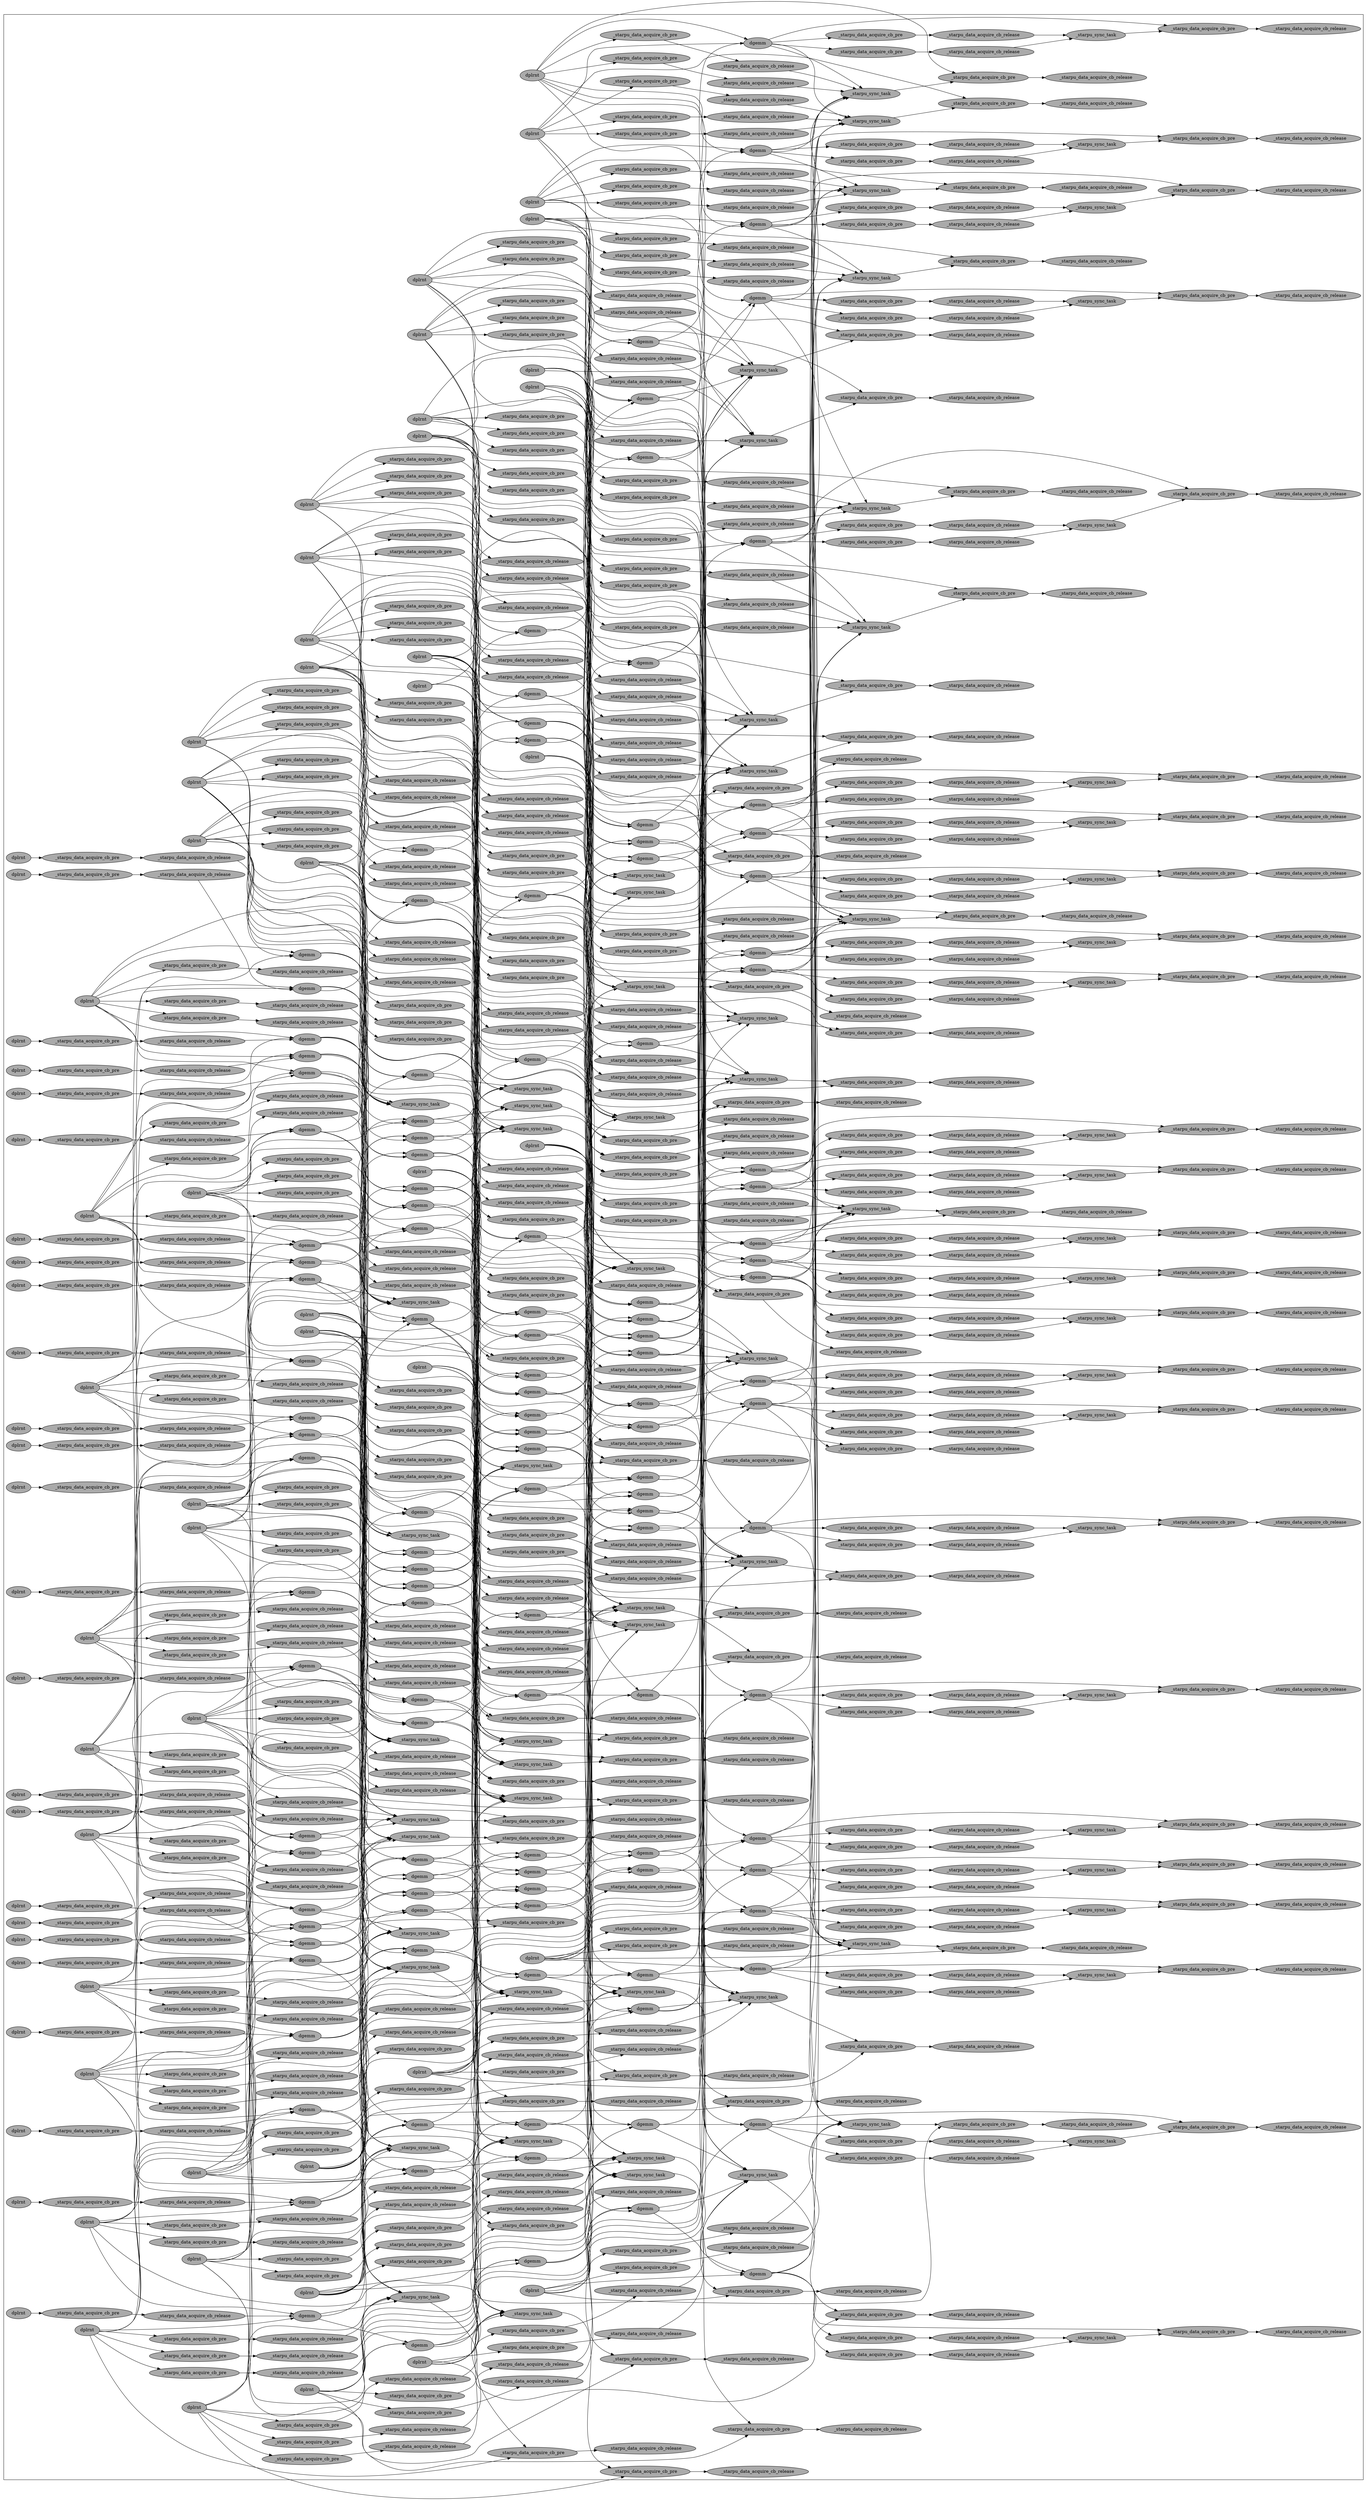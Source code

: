 digraph G {
	color=white
	rankdir=LR;
subgraph cluster_0 {
	color=black;
	 "task_27"->"task_28"
	 "task_1"->"task_27"
	 "task_30"->"task_31"
	 "task_6"->"task_30"
	 "task_33"->"task_34"
	 "task_11"->"task_33"
	 "task_36"->"task_37"
	 "task_16"->"task_36"
	 "task_39"->"task_40"
	 "task_21"->"task_39"
	 "task_42"->"task_43"
	 "task_2"->"task_42"
	 "task_45"->"task_46"
	 "task_7"->"task_45"
	 "task_48"->"task_49"
	 "task_12"->"task_48"
	 "task_51"->"task_52"
	 "task_17"->"task_51"
	 "task_54"->"task_55"
	 "task_22"->"task_54"
	 "task_57"->"task_58"
	 "task_3"->"task_57"
	 "task_60"->"task_61"
	 "task_8"->"task_60"
	 "task_63"->"task_64"
	 "task_13"->"task_63"
	 "task_66"->"task_67"
	 "task_18"->"task_66"
	 "task_69"->"task_70"
	 "task_23"->"task_69"
	 "task_72"->"task_73"
	 "task_4"->"task_72"
	 "task_75"->"task_76"
	 "task_9"->"task_75"
	 "task_78"->"task_79"
	 "task_14"->"task_78"
	 "task_81"->"task_82"
	 "task_19"->"task_81"
	 "task_84"->"task_85"
	 "task_24"->"task_84"
	 "task_87"->"task_88"
	 "task_5"->"task_87"
	 "task_90"->"task_91"
	 "task_10"->"task_90"
	 "task_93"->"task_94"
	 "task_15"->"task_93"
	 "task_96"->"task_97"
	 "task_20"->"task_96"
	 "task_99"->"task_100"
	 "task_25"->"task_99"
	 "task_3" [ style=filled, label="dplrnt", fillcolor="#aaaaaa"]
	 "task_2" [ style=filled, label="dplrnt", fillcolor="#aaaaaa"]
	 "task_57" [ style=filled, label="_starpu_data_acquire_cb_pre", fillcolor="#aaaaaa"]
	 "task_42" [ style=filled, label="_starpu_data_acquire_cb_pre", fillcolor="#aaaaaa"]
	 "task_43" [ style=filled, label="_starpu_data_acquire_cb_release", fillcolor="#aaaaaa"]
	 "task_58" [ style=filled, label="_starpu_data_acquire_cb_release", fillcolor="#aaaaaa"]
	 "task_1" [ style=filled, label="dplrnt", fillcolor="#aaaaaa"]
	 "task_27" [ style=filled, label="_starpu_data_acquire_cb_pre", fillcolor="#aaaaaa"]
	 "task_28" [ style=filled, label="_starpu_data_acquire_cb_release", fillcolor="#aaaaaa"]
	 "task_6" [ style=filled, label="dplrnt", fillcolor="#aaaaaa"]
	 "task_30" [ style=filled, label="_starpu_data_acquire_cb_pre", fillcolor="#aaaaaa"]
	 "task_5" [ style=filled, label="dplrnt", fillcolor="#aaaaaa"]
	 "task_31" [ style=filled, label="_starpu_data_acquire_cb_release", fillcolor="#aaaaaa"]
	 "task_87" [ style=filled, label="_starpu_data_acquire_cb_pre", fillcolor="#aaaaaa"]
	 "task_88" [ style=filled, label="_starpu_data_acquire_cb_release", fillcolor="#aaaaaa"]
	 "task_4" [ style=filled, label="dplrnt", fillcolor="#aaaaaa"]
	 "task_72" [ style=filled, label="_starpu_data_acquire_cb_pre", fillcolor="#aaaaaa"]
	 "task_73" [ style=filled, label="_starpu_data_acquire_cb_release", fillcolor="#aaaaaa"]
	 "task_9" [ style=filled, label="dplrnt", fillcolor="#aaaaaa"]
	 "task_75" [ style=filled, label="_starpu_data_acquire_cb_pre", fillcolor="#aaaaaa"]
	 "task_76" [ style=filled, label="_starpu_data_acquire_cb_release", fillcolor="#aaaaaa"]
	 "task_8" [ style=filled, label="dplrnt", fillcolor="#aaaaaa"]
	 "task_60" [ style=filled, label="_starpu_data_acquire_cb_pre", fillcolor="#aaaaaa"]
	 "task_61" [ style=filled, label="_starpu_data_acquire_cb_release", fillcolor="#aaaaaa"]
	 "task_7" [ style=filled, label="dplrnt", fillcolor="#aaaaaa"]
	 "task_45" [ style=filled, label="_starpu_data_acquire_cb_pre", fillcolor="#aaaaaa"]
	 "task_46" [ style=filled, label="_starpu_data_acquire_cb_release", fillcolor="#aaaaaa"]
	 "task_11" [ style=filled, label="dplrnt", fillcolor="#aaaaaa"]
	 "task_33" [ style=filled, label="_starpu_data_acquire_cb_pre", fillcolor="#aaaaaa"]
	 "task_34" [ style=filled, label="_starpu_data_acquire_cb_release", fillcolor="#aaaaaa"]
	 "task_12" [ style=filled, label="dplrnt", fillcolor="#aaaaaa"]
	 "task_48" [ style=filled, label="_starpu_data_acquire_cb_pre", fillcolor="#aaaaaa"]
	 "task_49" [ style=filled, label="_starpu_data_acquire_cb_release", fillcolor="#aaaaaa"]
	 "task_10" [ style=filled, label="dplrnt", fillcolor="#aaaaaa"]
	 "task_90" [ style=filled, label="_starpu_data_acquire_cb_pre", fillcolor="#aaaaaa"]
	 "task_91" [ style=filled, label="_starpu_data_acquire_cb_release", fillcolor="#aaaaaa"]
	 "task_14" [ style=filled, label="dplrnt", fillcolor="#aaaaaa"]
	 "task_78" [ style=filled, label="_starpu_data_acquire_cb_pre", fillcolor="#aaaaaa"]
	 "task_79" [ style=filled, label="_starpu_data_acquire_cb_release", fillcolor="#aaaaaa"]
	 "task_15" [ style=filled, label="dplrnt", fillcolor="#aaaaaa"]
	 "task_93" [ style=filled, label="_starpu_data_acquire_cb_pre", fillcolor="#aaaaaa"]
	 "task_94" [ style=filled, label="_starpu_data_acquire_cb_release", fillcolor="#aaaaaa"]
	 "task_13" [ style=filled, label="dplrnt", fillcolor="#aaaaaa"]
	 "task_63" [ style=filled, label="_starpu_data_acquire_cb_pre", fillcolor="#aaaaaa"]
	 "task_64" [ style=filled, label="_starpu_data_acquire_cb_release", fillcolor="#aaaaaa"]
	 "task_17" [ style=filled, label="dplrnt", fillcolor="#aaaaaa"]
	 "task_51" [ style=filled, label="_starpu_data_acquire_cb_pre", fillcolor="#aaaaaa"]
	 "task_52" [ style=filled, label="_starpu_data_acquire_cb_release", fillcolor="#aaaaaa"]
	 "task_18" [ style=filled, label="dplrnt", fillcolor="#aaaaaa"]
	 "task_66" [ style=filled, label="_starpu_data_acquire_cb_pre", fillcolor="#aaaaaa"]
	 "task_67" [ style=filled, label="_starpu_data_acquire_cb_release", fillcolor="#aaaaaa"]
	 "task_16" [ style=filled, label="dplrnt", fillcolor="#aaaaaa"]
	 "task_36" [ style=filled, label="_starpu_data_acquire_cb_pre", fillcolor="#aaaaaa"]
	 "task_37" [ style=filled, label="_starpu_data_acquire_cb_release", fillcolor="#aaaaaa"]
	 "task_20" [ style=filled, label="dplrnt", fillcolor="#aaaaaa"]
	 "task_96" [ style=filled, label="_starpu_data_acquire_cb_pre", fillcolor="#aaaaaa"]
	 "task_97" [ style=filled, label="_starpu_data_acquire_cb_release", fillcolor="#aaaaaa"]
	 "task_21" [ style=filled, label="dplrnt", fillcolor="#aaaaaa"]
	 "task_39" [ style=filled, label="_starpu_data_acquire_cb_pre", fillcolor="#aaaaaa"]
	 "task_40" [ style=filled, label="_starpu_data_acquire_cb_release", fillcolor="#aaaaaa"]
	 "task_19" [ style=filled, label="dplrnt", fillcolor="#aaaaaa"]
	 "task_81" [ style=filled, label="_starpu_data_acquire_cb_pre", fillcolor="#aaaaaa"]
	 "task_82" [ style=filled, label="_starpu_data_acquire_cb_release", fillcolor="#aaaaaa"]
	 "task_23" [ style=filled, label="dplrnt", fillcolor="#aaaaaa"]
	 "task_69" [ style=filled, label="_starpu_data_acquire_cb_pre", fillcolor="#aaaaaa"]
	 "task_70" [ style=filled, label="_starpu_data_acquire_cb_release", fillcolor="#aaaaaa"]
	 "task_24" [ style=filled, label="dplrnt", fillcolor="#aaaaaa"]
	 "task_84" [ style=filled, label="_starpu_data_acquire_cb_pre", fillcolor="#aaaaaa"]
	 "task_85" [ style=filled, label="_starpu_data_acquire_cb_release", fillcolor="#aaaaaa"]
	 "task_22" [ style=filled, label="dplrnt", fillcolor="#aaaaaa"]
	 "task_54" [ style=filled, label="_starpu_data_acquire_cb_pre", fillcolor="#aaaaaa"]
	 "task_55" [ style=filled, label="_starpu_data_acquire_cb_release", fillcolor="#aaaaaa"]
	 "task_25" [ style=filled, label="dplrnt", fillcolor="#aaaaaa"]
	 "task_99" [ style=filled, label="_starpu_data_acquire_cb_pre", fillcolor="#aaaaaa"]
	 "task_100" [ style=filled, label="_starpu_data_acquire_cb_release", fillcolor="#aaaaaa"]
	 "task_127"->"task_128"
	 "task_101"->"task_127"
	 "task_130"->"task_131"
	 "task_106"->"task_130"
	 "task_133"->"task_134"
	 "task_111"->"task_133"
	 "task_136"->"task_137"
	 "task_116"->"task_136"
	 "task_139"->"task_140"
	 "task_121"->"task_139"
	 "task_142"->"task_143"
	 "task_102"->"task_142"
	 "task_145"->"task_146"
	 "task_107"->"task_145"
	 "task_148"->"task_149"
	 "task_112"->"task_148"
	 "task_151"->"task_152"
	 "task_117"->"task_151"
	 "task_154"->"task_155"
	 "task_122"->"task_154"
	 "task_157"->"task_158"
	 "task_103"->"task_157"
	 "task_160"->"task_161"
	 "task_108"->"task_160"
	 "task_163"->"task_164"
	 "task_113"->"task_163"
	 "task_166"->"task_167"
	 "task_118"->"task_166"
	 "task_169"->"task_170"
	 "task_123"->"task_169"
	 "task_172"->"task_173"
	 "task_104"->"task_172"
	 "task_175"->"task_176"
	 "task_109"->"task_175"
	 "task_178"->"task_179"
	 "task_114"->"task_178"
	 "task_181"->"task_182"
	 "task_119"->"task_181"
	 "task_184"->"task_185"
	 "task_124"->"task_184"
	 "task_187"->"task_188"
	 "task_105"->"task_187"
	 "task_190"->"task_191"
	 "task_110"->"task_190"
	 "task_193"->"task_194"
	 "task_115"->"task_193"
	 "task_196"->"task_197"
	 "task_120"->"task_196"
	 "task_199"->"task_200"
	 "task_125"->"task_199"
	 "task_101" [ style="filled", label="dplrnt", fillcolor="#aaaaaa"]
	 "task_127" [ style=filled, label="_starpu_data_acquire_cb_pre", fillcolor="#aaaaaa"]
	 "task_128" [ style=filled, label="_starpu_data_acquire_cb_release", fillcolor="#aaaaaa"]
	 "task_102" [ style=filled, label="dplrnt", fillcolor="#aaaaaa"]
	 "task_142" [ style=filled, label="_starpu_data_acquire_cb_pre", fillcolor="#aaaaaa"]
	 "task_143" [ style=filled, label="_starpu_data_acquire_cb_release", fillcolor="#aaaaaa"]
	 "task_103" [ style=filled, label="dplrnt", fillcolor="#aaaaaa"]
	 "task_157" [ style=filled, label="_starpu_data_acquire_cb_pre", fillcolor="#aaaaaa"]
	 "task_158" [ style=filled, label="_starpu_data_acquire_cb_release", fillcolor="#aaaaaa"]
	 "task_104" [ style=filled, label="dplrnt", fillcolor="#aaaaaa"]
	 "task_172" [ style=filled, label="_starpu_data_acquire_cb_pre", fillcolor="#aaaaaa"]
	 "task_173" [ style=filled, label="_starpu_data_acquire_cb_release", fillcolor="#aaaaaa"]
	 "task_105" [ style=filled, label="dplrnt", fillcolor="#aaaaaa"]
	 "task_187" [ style=filled, label="_starpu_data_acquire_cb_pre", fillcolor="#aaaaaa"]
	 "task_188" [ style=filled, label="_starpu_data_acquire_cb_release", fillcolor="#aaaaaa"]
	 "task_106" [ style=filled, label="dplrnt", fillcolor="#aaaaaa"]
	 "task_130" [ style=filled, label="_starpu_data_acquire_cb_pre", fillcolor="#aaaaaa"]
	 "task_131" [ style=filled, label="_starpu_data_acquire_cb_release", fillcolor="#aaaaaa"]
	 "task_107" [ style=filled, label="dplrnt", fillcolor="#aaaaaa"]
	 "task_145" [ style=filled, label="_starpu_data_acquire_cb_pre", fillcolor="#aaaaaa"]
	 "task_146" [ style=filled, label="_starpu_data_acquire_cb_release", fillcolor="#aaaaaa"]
	 "task_108" [ style=filled, label="dplrnt", fillcolor="#aaaaaa"]
	 "task_160" [ style=filled, label="_starpu_data_acquire_cb_pre", fillcolor="#aaaaaa"]
	 "task_161" [ style=filled, label="_starpu_data_acquire_cb_release", fillcolor="#aaaaaa"]
	 "task_109" [ style=filled, label="dplrnt", fillcolor="#aaaaaa"]
	 "task_175" [ style=filled, label="_starpu_data_acquire_cb_pre", fillcolor="#aaaaaa"]
	 "task_176" [ style=filled, label="_starpu_data_acquire_cb_release", fillcolor="#aaaaaa"]
	 "task_110" [ style=filled, label="dplrnt", fillcolor="#aaaaaa"]
	 "task_190" [ style=filled, label="_starpu_data_acquire_cb_pre", fillcolor="#aaaaaa"]
	 "task_191" [ style=filled, label="_starpu_data_acquire_cb_release", fillcolor="#aaaaaa"]
	 "task_111" [ style=filled, label="dplrnt", fillcolor="#aaaaaa"]
	 "task_133" [ style=filled, label="_starpu_data_acquire_cb_pre", fillcolor="#aaaaaa"]
	 "task_134" [ style=filled, label="_starpu_data_acquire_cb_release", fillcolor="#aaaaaa"]
	 "task_112" [ style=filled, label="dplrnt", fillcolor="#aaaaaa"]
	 "task_148" [ style=filled, label="_starpu_data_acquire_cb_pre", fillcolor="#aaaaaa"]
	 "task_149" [ style=filled, label="_starpu_data_acquire_cb_release", fillcolor="#aaaaaa"]
	 "task_113" [ style=filled, label="dplrnt", fillcolor="#aaaaaa"]
	 "task_163" [ style=filled, label="_starpu_data_acquire_cb_pre", fillcolor="#aaaaaa"]
	 "task_164" [ style=filled, label="_starpu_data_acquire_cb_release", fillcolor="#aaaaaa"]
	 "task_114" [ style=filled, label="dplrnt", fillcolor="#aaaaaa"]
	 "task_178" [ style=filled, label="_starpu_data_acquire_cb_pre", fillcolor="#aaaaaa"]
	 "task_179" [ style=filled, label="_starpu_data_acquire_cb_release", fillcolor="#aaaaaa"]
	 "task_115" [ style=filled, label="dplrnt", fillcolor="#aaaaaa"]
	 "task_193" [ style=filled, label="_starpu_data_acquire_cb_pre", fillcolor="#aaaaaa"]
	 "task_194" [ style=filled, label="_starpu_data_acquire_cb_release", fillcolor="#aaaaaa"]
	 "task_116" [ style=filled, label="dplrnt", fillcolor="#aaaaaa"]
	 "task_136" [ style=filled, label="_starpu_data_acquire_cb_pre", fillcolor="#aaaaaa"]
	 "task_137" [ style=filled, label="_starpu_data_acquire_cb_release", fillcolor="#aaaaaa"]
	 "task_117" [ style=filled, label="dplrnt", fillcolor="#aaaaaa"]
	 "task_151" [ style=filled, label="_starpu_data_acquire_cb_pre", fillcolor="#aaaaaa"]
	 "task_152" [ style=filled, label="_starpu_data_acquire_cb_release", fillcolor="#aaaaaa"]
	 "task_118" [ style=filled, label="dplrnt", fillcolor="#aaaaaa"]
	 "task_166" [ style=filled, label="_starpu_data_acquire_cb_pre", fillcolor="#aaaaaa"]
	 "task_167" [ style=filled, label="_starpu_data_acquire_cb_release", fillcolor="#aaaaaa"]
	 "task_119" [ style=filled, label="dplrnt", fillcolor="#aaaaaa"]
	 "task_181" [ style=filled, label="_starpu_data_acquire_cb_pre", fillcolor="#aaaaaa"]
	 "task_182" [ style=filled, label="_starpu_data_acquire_cb_release", fillcolor="#aaaaaa"]
	 "task_120" [ style=filled, label="dplrnt", fillcolor="#aaaaaa"]
	 "task_196" [ style=filled, label="_starpu_data_acquire_cb_pre", fillcolor="#aaaaaa"]
	 "task_197" [ style=filled, label="_starpu_data_acquire_cb_release", fillcolor="#aaaaaa"]
	 "task_121" [ style=filled, label="dplrnt", fillcolor="#aaaaaa"]
	 "task_139" [ style=filled, label="_starpu_data_acquire_cb_pre", fillcolor="#aaaaaa"]
	 "task_140" [ style=filled, label="_starpu_data_acquire_cb_release", fillcolor="#aaaaaa"]
	 "task_122" [ style=filled, label="dplrnt", fillcolor="#aaaaaa"]
	 "task_154" [ style=filled, label="_starpu_data_acquire_cb_pre", fillcolor="#aaaaaa"]
	 "task_155" [ style=filled, label="_starpu_data_acquire_cb_release", fillcolor="#aaaaaa"]
	 "task_123" [ style=filled, label="dplrnt", fillcolor="#aaaaaa"]
	 "task_169" [ style=filled, label="_starpu_data_acquire_cb_pre", fillcolor="#aaaaaa"]
	 "task_170" [ style=filled, label="_starpu_data_acquire_cb_release", fillcolor="#aaaaaa"]
	 "task_124" [ style=filled, label="dplrnt", fillcolor="#aaaaaa"]
	 "task_184" [ style=filled, label="_starpu_data_acquire_cb_pre", fillcolor="#aaaaaa"]
	 "task_185" [ style=filled, label="_starpu_data_acquire_cb_release", fillcolor="#aaaaaa"]
	 "task_125" [ style=filled, label="dplrnt", fillcolor="#aaaaaa"]
	 "task_199" [ style=filled, label="_starpu_data_acquire_cb_pre", fillcolor="#aaaaaa"]
	 "task_200" [ style=filled, label="_starpu_data_acquire_cb_release", fillcolor="#aaaaaa"]
	 "task_227"->"task_228"
	 "task_201"->"task_227"
	 "task_230"->"task_231"
	 "task_206"->"task_230"
	 "task_233"->"task_234"
	 "task_211"->"task_233"
	 "task_236"->"task_237"
	 "task_216"->"task_236"
	 "task_239"->"task_240"
	 "task_221"->"task_239"
	 "task_242"->"task_243"
	 "task_202"->"task_242"
	 "task_245"->"task_246"
	 "task_207"->"task_245"
	 "task_248"->"task_249"
	 "task_212"->"task_248"
	 "task_251"->"task_252"
	 "task_217"->"task_251"
	 "task_254"->"task_255"
	 "task_222"->"task_254"
	 "task_257"->"task_258"
	 "task_203"->"task_257"
	 "task_260"->"task_261"
	 "task_208"->"task_260"
	 "task_263"->"task_264"
	 "task_213"->"task_263"
	 "task_266"->"task_267"
	 "task_218"->"task_266"
	 "task_269"->"task_270"
	 "task_223"->"task_269"
	 "task_272"->"task_273"
	 "task_204"->"task_272"
	 "task_275"->"task_276"
	 "task_209"->"task_275"
	 "task_278"->"task_279"
	 "task_214"->"task_278"
	 "task_281"->"task_282"
	 "task_219"->"task_281"
	 "task_284"->"task_285"
	 "task_224"->"task_284"
	 "task_287"->"task_288"
	 "task_205"->"task_287"
	 "task_290"->"task_291"
	 "task_210"->"task_290"
	 "task_293"->"task_294"
	 "task_215"->"task_293"
	 "task_296"->"task_297"
	 "task_220"->"task_296"
	 "task_299"->"task_300"
	 "task_225"->"task_299"
	 "task_201" [ style=filled, label="dplrnt", fillcolor="#aaaaaa"]
	 "task_227" [ style=filled, label="_starpu_data_acquire_cb_pre", fillcolor="#aaaaaa"]
	 "task_228" [ style=filled, label="_starpu_data_acquire_cb_release", fillcolor="#aaaaaa"]
	 "task_203" [ style=filled, label="dplrnt", fillcolor="#aaaaaa"]
	 "task_257" [ style=filled, label="_starpu_data_acquire_cb_pre", fillcolor="#aaaaaa"]
	 "task_258" [ style=filled, label="_starpu_data_acquire_cb_release", fillcolor="#aaaaaa"]
	 "task_202" [ style=filled, label="dplrnt", fillcolor="#aaaaaa"]
	 "task_242" [ style=filled, label="_starpu_data_acquire_cb_pre", fillcolor="#aaaaaa"]
	 "task_243" [ style=filled, label="_starpu_data_acquire_cb_release", fillcolor="#aaaaaa"]
	 "task_204" [ style=filled, label="dplrnt", fillcolor="#aaaaaa"]
	 "task_272" [ style=filled, label="_starpu_data_acquire_cb_pre", fillcolor="#aaaaaa"]
	 "task_273" [ style=filled, label="_starpu_data_acquire_cb_release", fillcolor="#aaaaaa"]
	 "task_206" [ style=filled, label="dplrnt", fillcolor="#aaaaaa"]
	 "task_230" [ style=filled, label="_starpu_data_acquire_cb_pre", fillcolor="#aaaaaa"]
	 "task_231" [ style=filled, label="_starpu_data_acquire_cb_release", fillcolor="#aaaaaa"]
	 "task_205" [ style=filled, label="dplrnt", fillcolor="#aaaaaa"]
	 "task_287" [ style=filled, label="_starpu_data_acquire_cb_pre", fillcolor="#aaaaaa"]
	 "task_288" [ style=filled, label="_starpu_data_acquire_cb_release", fillcolor="#aaaaaa"]
	 "task_207" [ style=filled, label="dplrnt", fillcolor="#aaaaaa"]
	 "task_245" [ style=filled, label="_starpu_data_acquire_cb_pre", fillcolor="#aaaaaa"]
	 "task_246" [ style=filled, label="_starpu_data_acquire_cb_release", fillcolor="#aaaaaa"]
	 "task_209" [ style=filled, label="dplrnt", fillcolor="#aaaaaa"]
	 "task_275" [ style=filled, label="_starpu_data_acquire_cb_pre", fillcolor="#aaaaaa"]
	 "task_276" [ style=filled, label="_starpu_data_acquire_cb_release", fillcolor="#aaaaaa"]
	 "task_208" [ style=filled, label="dplrnt", fillcolor="#aaaaaa"]
	 "task_260" [ style=filled, label="_starpu_data_acquire_cb_pre", fillcolor="#aaaaaa"]
	 "task_261" [ style=filled, label="_starpu_data_acquire_cb_release", fillcolor="#aaaaaa"]
	 "task_210" [ style=filled, label="dplrnt", fillcolor="#aaaaaa"]
	 "task_290" [ style=filled, label="_starpu_data_acquire_cb_pre", fillcolor="#aaaaaa"]
	 "task_291" [ style=filled, label="_starpu_data_acquire_cb_release", fillcolor="#aaaaaa"]
	 "task_212" [ style=filled, label="dplrnt", fillcolor="#aaaaaa"]
	 "task_248" [ style=filled, label="_starpu_data_acquire_cb_pre", fillcolor="#aaaaaa"]
	 "task_249" [ style=filled, label="_starpu_data_acquire_cb_release", fillcolor="#aaaaaa"]
	 "task_211" [ style=filled, label="dplrnt", fillcolor="#aaaaaa"]
	 "task_233" [ style=filled, label="_starpu_data_acquire_cb_pre", fillcolor="#aaaaaa"]
	 "task_234" [ style=filled, label="_starpu_data_acquire_cb_release", fillcolor="#aaaaaa"]
	 "task_213" [ style=filled, label="dplrnt", fillcolor="#aaaaaa"]
	 "task_263" [ style=filled, label="_starpu_data_acquire_cb_pre", fillcolor="#aaaaaa"]
	 "task_264" [ style=filled, label="_starpu_data_acquire_cb_release", fillcolor="#aaaaaa"]
	 "task_215" [ style=filled, label="dplrnt", fillcolor="#aaaaaa"]
	 "task_293" [ style=filled, label="_starpu_data_acquire_cb_pre", fillcolor="#aaaaaa"]
	 "task_294" [ style=filled, label="_starpu_data_acquire_cb_release", fillcolor="#aaaaaa"]
	 "task_214" [ style=filled, label="dplrnt", fillcolor="#aaaaaa"]
	 "task_278" [ style=filled, label="_starpu_data_acquire_cb_pre", fillcolor="#aaaaaa"]
	 "task_279" [ style=filled, label="_starpu_data_acquire_cb_release", fillcolor="#aaaaaa"]
	 "task_216" [ style=filled, label="dplrnt", fillcolor="#aaaaaa"]
	 "task_236" [ style=filled, label="_starpu_data_acquire_cb_pre", fillcolor="#aaaaaa"]
	 "task_237" [ style=filled, label="_starpu_data_acquire_cb_release", fillcolor="#aaaaaa"]
	 "task_218" [ style=filled, label="dplrnt", fillcolor="#aaaaaa"]
	 "task_266" [ style=filled, label="_starpu_data_acquire_cb_pre", fillcolor="#aaaaaa"]
	 "task_267" [ style=filled, label="_starpu_data_acquire_cb_release", fillcolor="#aaaaaa"]
	 "task_217" [ style=filled, label="dplrnt", fillcolor="#aaaaaa"]
	 "task_251" [ style=filled, label="_starpu_data_acquire_cb_pre", fillcolor="#aaaaaa"]
	 "task_252" [ style=filled, label="_starpu_data_acquire_cb_release", fillcolor="#aaaaaa"]
	 "task_219" [ style=filled, label="dplrnt", fillcolor="#aaaaaa"]
	 "task_281" [ style=filled, label="_starpu_data_acquire_cb_pre", fillcolor="#aaaaaa"]
	 "task_282" [ style=filled, label="_starpu_data_acquire_cb_release", fillcolor="#aaaaaa"]
	 "task_221" [ style=filled, label="dplrnt", fillcolor="#aaaaaa"]
	 "task_239" [ style=filled, label="_starpu_data_acquire_cb_pre", fillcolor="#aaaaaa"]
	 "task_240" [ style=filled, label="_starpu_data_acquire_cb_release", fillcolor="#aaaaaa"]
	 "task_220" [ style=filled, label="dplrnt", fillcolor="#aaaaaa"]
	 "task_296" [ style=filled, label="_starpu_data_acquire_cb_pre", fillcolor="#aaaaaa"]
	 "task_297" [ style=filled, label="_starpu_data_acquire_cb_release", fillcolor="#aaaaaa"]
	 "task_224" [ style=filled, label="dplrnt", fillcolor="#aaaaaa"]
	 "task_284" [ style=filled, label="_starpu_data_acquire_cb_pre", fillcolor="#aaaaaa"]
	 "task_285" [ style=filled, label="_starpu_data_acquire_cb_release", fillcolor="#aaaaaa"]
	 "task_222" [ style=filled, label="dplrnt", fillcolor="#aaaaaa"]
	 "task_254" [ style=filled, label="_starpu_data_acquire_cb_pre", fillcolor="#aaaaaa"]
	 "task_255" [ style=filled, label="_starpu_data_acquire_cb_release", fillcolor="#aaaaaa"]
	 "task_223" [ style=filled, label="dplrnt", fillcolor="#aaaaaa"]
	 "task_269" [ style=filled, label="_starpu_data_acquire_cb_pre", fillcolor="#aaaaaa"]
	 "task_270" [ style=filled, label="_starpu_data_acquire_cb_release", fillcolor="#aaaaaa"]
	 "task_225" [ style=filled, label="dplrnt", fillcolor="#aaaaaa"]
	 "task_299" [ style=filled, label="_starpu_data_acquire_cb_pre", fillcolor="#aaaaaa"]
	 "task_300" [ style=filled, label="_starpu_data_acquire_cb_release", fillcolor="#aaaaaa"]
	 "task_1"->"task_301"
	 "task_228"->"task_301"
	 "task_101"->"task_301"
	 "task_2"->"task_302"
	 "task_106"->"task_302"
	 "task_301"->"task_302"
	 "task_3"->"task_303"
	 "task_302"->"task_303"
	 "task_111"->"task_303"
	 "task_4"->"task_304"
	 "task_116"->"task_304"
	 "task_303"->"task_304"
	 "task_5"->"task_305"
	 "task_304"->"task_305"
	 "task_121"->"task_305"
	 "task_307"->"task_308"
	 "task_305"->"task_307"
	 "task_102"->"task_309"
	 "task_1"->"task_309"
	 "task_243"->"task_309"
	 "task_2"->"task_310"
	 "task_107"->"task_310"
	 "task_309"->"task_310"
	 "task_3"->"task_311"
	 "task_112"->"task_311"
	 "task_310"->"task_311"
	 "task_4"->"task_312"
	 "task_117"->"task_312"
	 "task_311"->"task_312"
	 "task_5"->"task_313"
	 "task_122"->"task_313"
	 "task_312"->"task_313"
	 "task_315"->"task_316"
	 "task_313"->"task_315"
	 "task_1"->"task_317"
	 "task_258"->"task_317"
	 "task_103"->"task_317"
	 "task_2"->"task_318"
	 "task_108"->"task_318"
	 "task_317"->"task_318"
	 "task_3"->"task_319"
	 "task_318"->"task_319"
	 "task_113"->"task_319"
	 "task_4"->"task_320"
	 "task_319"->"task_320"
	 "task_118"->"task_320"
	 "task_5"->"task_321"
	 "task_320"->"task_321"
	 "task_123"->"task_321"
	 "task_323"->"task_324"
	 "task_321"->"task_323"
	 "task_1"->"task_325"
	 "task_104"->"task_325"
	 "task_273"->"task_325"
	 "task_2"->"task_326"
	 "task_109"->"task_326"
	 "task_325"->"task_326"
	 "task_3"->"task_327"
	 "task_114"->"task_327"
	 "task_326"->"task_327"
	 "task_4"->"task_328"
	 "task_327"->"task_328"
	 "task_119"->"task_328"
	 "task_5"->"task_329"
	 "task_124"->"task_329"
	 "task_328"->"task_329"
	 "task_331"->"task_332"
	 "task_329"->"task_331"
	 "task_1"->"task_333"
	 "task_105"->"task_333"
	 "task_288"->"task_333"
	 "task_2"->"task_334"
	 "task_110"->"task_334"
	 "task_333"->"task_334"
	 "task_3"->"task_335"
	 "task_115"->"task_335"
	 "task_334"->"task_335"
	 "task_4"->"task_336"
	 "task_335"->"task_336"
	 "task_120"->"task_336"
	 "task_5"->"task_337"
	 "task_336"->"task_337"
	 "task_125"->"task_337"
	 "task_339"->"task_340"
	 "task_337"->"task_339"
	 "task_342"->"task_343"
	 "task_1"->"task_342"
	 "task_342" [ style=filled, label="_starpu_data_acquire_cb_pre", fillcolor="#aaaaaa"]
	 "task_343" [ style=filled, label="_starpu_data_acquire_cb_release", fillcolor="#aaaaaa"]
	 "task_345"->"task_346"
	 "task_2"->"task_345"
	 "task_345" [ style=filled, label="_starpu_data_acquire_cb_pre", fillcolor="#aaaaaa"]
	 "task_346" [ style=filled, label="_starpu_data_acquire_cb_release", fillcolor="#aaaaaa"]
	 "task_348"->"task_349"
	 "task_3"->"task_348"
	 "task_348" [ style=filled, label="_starpu_data_acquire_cb_pre", fillcolor="#aaaaaa"]
	 "task_349" [ style=filled, label="_starpu_data_acquire_cb_release", fillcolor="#aaaaaa"]
	 "task_351"->"task_352"
	 "task_4"->"task_351"
	 "task_351" [ style=filled, label="_starpu_data_acquire_cb_pre", fillcolor="#aaaaaa"]
	 "task_352" [ style=filled, label="_starpu_data_acquire_cb_release", fillcolor="#aaaaaa"]
	 "task_354"->"task_355"
	 "task_5"->"task_354"
	 "task_354" [ style=filled, label="_starpu_data_acquire_cb_pre", fillcolor="#aaaaaa"]
	 "task_355" [ style=filled, label="_starpu_data_acquire_cb_release", fillcolor="#aaaaaa"]
	 "task_6"->"task_356"
	 "task_101"->"task_356"
	 "task_231"->"task_356"
	 "task_7"->"task_357"
	 "task_106"->"task_357"
	 "task_356"->"task_357"
	 "task_8"->"task_358"
	 "task_111"->"task_358"
	 "task_357"->"task_358"
	 "task_9"->"task_359"
	 "task_116"->"task_359"
	 "task_358"->"task_359"
	 "task_10"->"task_360"
	 "task_359"->"task_360"
	 "task_121"->"task_360"
	 "task_362"->"task_363"
	 "task_360"->"task_362"
	 "task_6"->"task_364"
	 "task_102"->"task_364"
	 "task_246"->"task_364"
	 "task_7"->"task_365"
	 "task_107"->"task_365"
	 "task_364"->"task_365"
	 "task_8"->"task_366"
	 "task_365"->"task_366"
	 "task_112"->"task_366"
	 "task_9"->"task_367"
	 "task_117"->"task_367"
	 "task_366"->"task_367"
	 "task_10"->"task_368"
	 "task_367"->"task_368"
	 "task_122"->"task_368"
	 "task_370"->"task_371"
	 "task_368"->"task_370"
	 "task_6"->"task_372"
	 "task_103"->"task_372"
	 "task_261"->"task_372"
	 "task_7"->"task_373"
	 "task_108"->"task_373"
	 "task_372"->"task_373"
	 "task_8"->"task_374"
	 "task_113"->"task_374"
	 "task_373"->"task_374"
	 "task_9"->"task_375"
	 "task_118"->"task_375"
	 "task_374"->"task_375"
	 "task_10"->"task_376"
	 "task_375"->"task_376"
	 "task_123"->"task_376"
	 "task_378"->"task_379"
	 "task_376"->"task_378"
	 "task_6"->"task_380"
	 "task_276"->"task_380"
	 "task_104"->"task_380"
	 "task_7"->"task_381"
	 "task_109"->"task_381"
	 "task_380"->"task_381"
	 "task_8"->"task_382"
	 "task_114"->"task_382"
	 "task_381"->"task_382"
	 "task_9"->"task_383"
	 "task_382"->"task_383"
	 "task_119"->"task_383"
	 "task_10"->"task_384"
	 "task_383"->"task_384"
	 "task_124"->"task_384"
	 "task_386"->"task_387"
	 "task_384"->"task_386"
	 "task_6"->"task_388"
	 "task_105"->"task_388"
	 "task_291"->"task_388"
	 "task_7"->"task_389"
	 "task_388"->"task_389"
	 "task_110"->"task_389"
	 "task_8"->"task_390"
	 "task_389"->"task_390"
	 "task_115"->"task_390"
	 "task_9"->"task_391"
	 "task_390"->"task_391"
	 "task_120"->"task_391"
	 "task_10"->"task_392"
	 "task_391"->"task_392"
	 "task_125"->"task_392"
	 "task_394"->"task_395"
	 "task_392"->"task_394"
	 "task_397"->"task_398"
	 "task_6"->"task_397"
	 "task_397" [ style=filled, label="_starpu_data_acquire_cb_pre", fillcolor="#aaaaaa"]
	 "task_398" [ style=filled, label="_starpu_data_acquire_cb_release", fillcolor="#aaaaaa"]
	 "task_400"->"task_401"
	 "task_7"->"task_400"
	 "task_400" [ style=filled, label="_starpu_data_acquire_cb_pre", fillcolor="#aaaaaa"]
	 "task_401" [ style=filled, label="_starpu_data_acquire_cb_release", fillcolor="#aaaaaa"]
	 "task_403"->"task_404"
	 "task_8"->"task_403"
	 "task_403" [ style=filled, label="_starpu_data_acquire_cb_pre", fillcolor="#aaaaaa"]
	 "task_404" [ style=filled, label="_starpu_data_acquire_cb_release", fillcolor="#aaaaaa"]
	 "task_406"->"task_407"
	 "task_9"->"task_406"
	 "task_406" [ style=filled, label="_starpu_data_acquire_cb_pre", fillcolor="#aaaaaa"]
	 "task_407" [ style=filled, label="_starpu_data_acquire_cb_release", fillcolor="#aaaaaa"]
	 "task_409"->"task_410"
	 "task_10"->"task_409"
	 "task_409" [ style=filled, label="_starpu_data_acquire_cb_pre", fillcolor="#aaaaaa"]
	 "task_410" [ style=filled, label="_starpu_data_acquire_cb_release", fillcolor="#aaaaaa"]
	 "task_11"->"task_411"
	 "task_101"->"task_411"
	 "task_234"->"task_411"
	 "task_12"->"task_412"
	 "task_106"->"task_412"
	 "task_411"->"task_412"
	 "task_13"->"task_413"
	 "task_111"->"task_413"
	 "task_412"->"task_413"
	 "task_14"->"task_414"
	 "task_116"->"task_414"
	 "task_413"->"task_414"
	 "task_15"->"task_415"
	 "task_121"->"task_415"
	 "task_414"->"task_415"
	 "task_417"->"task_418"
	 "task_415"->"task_417"
	 "task_102"->"task_419"
	 "task_11"->"task_419"
	 "task_249"->"task_419"
	 "task_12"->"task_420"
	 "task_107"->"task_420"
	 "task_419"->"task_420"
	 "task_13"->"task_421"
	 "task_112"->"task_421"
	 "task_420"->"task_421"
	 "task_14"->"task_422"
	 "task_117"->"task_422"
	 "task_421"->"task_422"
	 "task_15"->"task_423"
	 "task_122"->"task_423"
	 "task_422"->"task_423"
	 "task_425"->"task_426"
	 "task_423"->"task_425"
	 "task_11"->"task_427"
	 "task_103"->"task_427"
	 "task_264"->"task_427"
	 "task_12"->"task_428"
	 "task_108"->"task_428"
	 "task_427"->"task_428"
	 "task_13"->"task_429"
	 "task_113"->"task_429"
	 "task_428"->"task_429"
	 "task_14"->"task_430"
	 "task_118"->"task_430"
	 "task_429"->"task_430"
	 "task_15"->"task_431"
	 "task_123"->"task_431"
	 "task_430"->"task_431"
	 "task_433"->"task_434"
	 "task_431"->"task_433"
	 "task_11"->"task_435"
	 "task_104"->"task_435"
	 "task_279"->"task_435"
	 "task_12"->"task_436"
	 "task_109"->"task_436"
	 "task_435"->"task_436"
	 "task_13"->"task_437"
	 "task_114"->"task_437"
	 "task_436"->"task_437"
	 "task_14"->"task_438"
	 "task_119"->"task_438"
	 "task_437"->"task_438"
	 "task_15"->"task_439"
	 "task_124"->"task_439"
	 "task_438"->"task_439"
	 "task_441"->"task_442"
	 "task_439"->"task_441"
	 "task_11"->"task_443"
	 "task_105"->"task_443"
	 "task_294"->"task_443"
	 "task_12"->"task_444"
	 "task_110"->"task_444"
	 "task_443"->"task_444"
	 "task_13"->"task_445"
	 "task_115"->"task_445"
	 "task_444"->"task_445"
	 "task_14"->"task_446"
	 "task_120"->"task_446"
	 "task_445"->"task_446"
	 "task_15"->"task_447"
	 "task_125"->"task_447"
	 "task_446"->"task_447"
	 "task_449"->"task_450"
	 "task_447"->"task_449"
	 "task_452"->"task_453"
	 "task_11"->"task_452"
	 "task_452" [ style=filled, label="_starpu_data_acquire_cb_pre", fillcolor="#aaaaaa"]
	 "task_453" [ style=filled, label="_starpu_data_acquire_cb_release", fillcolor="#aaaaaa"]
	 "task_455"->"task_456"
	 "task_12"->"task_455"
	 "task_455" [ style=filled, label="_starpu_data_acquire_cb_pre", fillcolor="#aaaaaa"]
	 "task_456" [ style=filled, label="_starpu_data_acquire_cb_release", fillcolor="#aaaaaa"]
	 "task_458"->"task_459"
	 "task_13"->"task_458"
	 "task_458" [ style=filled, label="_starpu_data_acquire_cb_pre", fillcolor="#aaaaaa"]
	 "task_459" [ style=filled, label="_starpu_data_acquire_cb_release", fillcolor="#aaaaaa"]
	 "task_461"->"task_462"
	 "task_14"->"task_461"
	 "task_461" [ style=filled, label="_starpu_data_acquire_cb_pre", fillcolor="#aaaaaa"]
	 "task_462" [ style=filled, label="_starpu_data_acquire_cb_release", fillcolor="#aaaaaa"]
	 "task_464"->"task_465"
	 "task_15"->"task_464"
	 "task_464" [ style=filled, label="_starpu_data_acquire_cb_pre", fillcolor="#aaaaaa"]
	 "task_465" [ style=filled, label="_starpu_data_acquire_cb_release", fillcolor="#aaaaaa"]
	 "task_16"->"task_466"
	 "task_101"->"task_466"
	 "task_237"->"task_466"
	 "task_17"->"task_467"
	 "task_106"->"task_467"
	 "task_466"->"task_467"
	 "task_18"->"task_468"
	 "task_111"->"task_468"
	 "task_467"->"task_468"
	 "task_19"->"task_469"
	 "task_116"->"task_469"
	 "task_468"->"task_469"
	 "task_20"->"task_470"
	 "task_121"->"task_470"
	 "task_469"->"task_470"
	 "task_472"->"task_473"
	 "task_470"->"task_472"
	 "task_102"->"task_474"
	 "task_16"->"task_474"
	 "task_252"->"task_474"
	 "task_17"->"task_475"
	 "task_107"->"task_475"
	 "task_474"->"task_475"
	 "task_18"->"task_476"
	 "task_112"->"task_476"
	 "task_475"->"task_476"
	 "task_19"->"task_477"
	 "task_117"->"task_477"
	 "task_476"->"task_477"
	 "task_20"->"task_478"
	 "task_122"->"task_478"
	 "task_477"->"task_478"
	 "task_480"->"task_481"
	 "task_478"->"task_480"
	 "task_16"->"task_482"
	 "task_103"->"task_482"
	 "task_267"->"task_482"
	 "task_17"->"task_483"
	 "task_108"->"task_483"
	 "task_482"->"task_483"
	 "task_18"->"task_484"
	 "task_113"->"task_484"
	 "task_483"->"task_484"
	 "task_19"->"task_485"
	 "task_118"->"task_485"
	 "task_484"->"task_485"
	 "task_20"->"task_486"
	 "task_123"->"task_486"
	 "task_485"->"task_486"
	 "task_488"->"task_489"
	 "task_486"->"task_488"
	 "task_16"->"task_490"
	 "task_104"->"task_490"
	 "task_282"->"task_490"
	 "task_17"->"task_491"
	 "task_109"->"task_491"
	 "task_490"->"task_491"
	 "task_18"->"task_492"
	 "task_114"->"task_492"
	 "task_491"->"task_492"
	 "task_19"->"task_493"
	 "task_119"->"task_493"
	 "task_492"->"task_493"
	 "task_20"->"task_494"
	 "task_124"->"task_494"
	 "task_493"->"task_494"
	 "task_496"->"task_497"
	 "task_494"->"task_496"
	 "task_16"->"task_498"
	 "task_105"->"task_498"
	 "task_297"->"task_498"
	 "task_17"->"task_499"
	 "task_110"->"task_499"
	 "task_498"->"task_499"
	 "task_18"->"task_500"
	 "task_115"->"task_500"
	 "task_499"->"task_500"
	 "task_19"->"task_501"
	 "task_120"->"task_501"
	 "task_500"->"task_501"
	 "task_20"->"task_502"
	 "task_125"->"task_502"
	 "task_501"->"task_502"
	 "task_504"->"task_505"
	 "task_502"->"task_504"
	 "task_507"->"task_508"
	 "task_16"->"task_507"
	 "task_507" [ style=filled, label="_starpu_data_acquire_cb_pre", fillcolor="#aaaaaa"]
	 "task_508" [ style=filled, label="_starpu_data_acquire_cb_release", fillcolor="#aaaaaa"]
	 "task_510"->"task_511"
	 "task_17"->"task_510"
	 "task_510" [ style=filled, label="_starpu_data_acquire_cb_pre", fillcolor="#aaaaaa"]
	 "task_511" [ style=filled, label="_starpu_data_acquire_cb_release", fillcolor="#aaaaaa"]
	 "task_513"->"task_514"
	 "task_18"->"task_513"
	 "task_513" [ style=filled, label="_starpu_data_acquire_cb_pre", fillcolor="#aaaaaa"]
	 "task_514" [ style=filled, label="_starpu_data_acquire_cb_release", fillcolor="#aaaaaa"]
	 "task_516"->"task_517"
	 "task_19"->"task_516"
	 "task_516" [ style=filled, label="_starpu_data_acquire_cb_pre", fillcolor="#aaaaaa"]
	 "task_517" [ style=filled, label="_starpu_data_acquire_cb_release", fillcolor="#aaaaaa"]
	 "task_519"->"task_520"
	 "task_20"->"task_519"
	 "task_519" [ style=filled, label="_starpu_data_acquire_cb_pre", fillcolor="#aaaaaa"]
	 "task_520" [ style=filled, label="_starpu_data_acquire_cb_release", fillcolor="#aaaaaa"]
	 "task_21"->"task_521"
	 "task_101"->"task_521"
	 "task_240"->"task_521"
	 "task_22"->"task_522"
	 "task_106"->"task_522"
	 "task_521"->"task_522"
	 "task_23"->"task_523"
	 "task_111"->"task_523"
	 "task_522"->"task_523"
	 "task_24"->"task_524"
	 "task_116"->"task_524"
	 "task_523"->"task_524"
	 "task_25"->"task_525"
	 "task_121"->"task_525"
	 "task_524"->"task_525"
	 "task_527"->"task_528"
	 "task_525"->"task_527"
	 "task_102"->"task_529"
	 "task_21"->"task_529"
	 "task_255"->"task_529"
	 "task_22"->"task_530"
	 "task_107"->"task_530"
	 "task_529"->"task_530"
	 "task_23"->"task_531"
	 "task_112"->"task_531"
	 "task_530"->"task_531"
	 "task_24"->"task_532"
	 "task_117"->"task_532"
	 "task_531"->"task_532"
	 "task_25"->"task_533"
	 "task_122"->"task_533"
	 "task_532"->"task_533"
	 "task_535"->"task_536"
	 "task_533"->"task_535"
	 "task_21"->"task_537"
	 "task_103"->"task_537"
	 "task_270"->"task_537"
	 "task_22"->"task_538"
	 "task_108"->"task_538"
	 "task_537"->"task_538"
	 "task_23"->"task_539"
	 "task_113"->"task_539"
	 "task_538"->"task_539"
	 "task_24"->"task_540"
	 "task_118"->"task_540"
	 "task_539"->"task_540"
	 "task_25"->"task_541"
	 "task_123"->"task_541"
	 "task_540"->"task_541"
	 "task_543"->"task_544"
	 "task_541"->"task_543"
	 "task_21"->"task_545"
	 "task_104"->"task_545"
	 "task_285"->"task_545"
	 "task_22"->"task_546"
	 "task_109"->"task_546"
	 "task_545"->"task_546"
	 "task_23"->"task_547"
	 "task_114"->"task_547"
	 "task_546"->"task_547"
	 "task_24"->"task_548"
	 "task_119"->"task_548"
	 "task_547"->"task_548"
	 "task_25"->"task_549"
	 "task_124"->"task_549"
	 "task_548"->"task_549"
	 "task_551"->"task_552"
	 "task_549"->"task_551"
	 "task_21"->"task_553"
	 "task_105"->"task_553"
	 "task_300"->"task_553"
	 "task_22"->"task_554"
	 "task_110"->"task_554"
	 "task_553"->"task_554"
	 "task_23"->"task_555"
	 "task_115"->"task_555"
	 "task_554"->"task_555"
	 "task_24"->"task_556"
	 "task_120"->"task_556"
	 "task_555"->"task_556"
	 "task_25"->"task_557"
	 "task_125"->"task_557"
	 "task_556"->"task_557"
	 "task_559"->"task_560"
	 "task_557"->"task_559"
	 "task_562"->"task_563"
	 "task_21"->"task_562"
	 "task_562" [ style=filled, label="_starpu_data_acquire_cb_pre", fillcolor="#aaaaaa"]
	 "task_563" [ style=filled, label="_starpu_data_acquire_cb_release", fillcolor="#aaaaaa"]
	 "task_565"->"task_566"
	 "task_22"->"task_565"
	 "task_565" [ style=filled, label="_starpu_data_acquire_cb_pre", fillcolor="#aaaaaa"]
	 "task_566" [ style=filled, label="_starpu_data_acquire_cb_release", fillcolor="#aaaaaa"]
	 "task_568"->"task_569"
	 "task_23"->"task_568"
	 "task_568" [ style=filled, label="_starpu_data_acquire_cb_pre", fillcolor="#aaaaaa"]
	 "task_569" [ style=filled, label="_starpu_data_acquire_cb_release", fillcolor="#aaaaaa"]
	 "task_571"->"task_572"
	 "task_24"->"task_571"
	 "task_571" [ style=filled, label="_starpu_data_acquire_cb_pre", fillcolor="#aaaaaa"]
	 "task_572" [ style=filled, label="_starpu_data_acquire_cb_release", fillcolor="#aaaaaa"]
	 "task_574"->"task_575"
	 "task_25"->"task_574"
	 "task_574" [ style=filled, label="_starpu_data_acquire_cb_pre", fillcolor="#aaaaaa"]
	 "task_575" [ style=filled, label="_starpu_data_acquire_cb_release", fillcolor="#aaaaaa"]
	 "task_577"->"task_578"
	 "task_1"->"task_577"
	 "task_577" [ style=filled, label="_starpu_data_acquire_cb_pre", fillcolor="#aaaaaa"]
	 "task_578" [ style=filled, label="_starpu_data_acquire_cb_release", fillcolor="#aaaaaa"]
	 "task_580"->"task_581"
	 "task_6"->"task_580"
	 "task_580" [ style=filled, label="_starpu_data_acquire_cb_pre", fillcolor="#aaaaaa"]
	 "task_581" [ style=filled, label="_starpu_data_acquire_cb_release", fillcolor="#aaaaaa"]
	 "task_583"->"task_584"
	 "task_11"->"task_583"
	 "task_583" [ style=filled, label="_starpu_data_acquire_cb_pre", fillcolor="#aaaaaa"]
	 "task_584" [ style=filled, label="_starpu_data_acquire_cb_release", fillcolor="#aaaaaa"]
	 "task_586"->"task_587"
	 "task_16"->"task_586"
	 "task_586" [ style=filled, label="_starpu_data_acquire_cb_pre", fillcolor="#aaaaaa"]
	 "task_587" [ style=filled, label="_starpu_data_acquire_cb_release", fillcolor="#aaaaaa"]
	 "task_589"->"task_590"
	 "task_21"->"task_589"
	 "task_589" [ style=filled, label="_starpu_data_acquire_cb_pre", fillcolor="#aaaaaa"]
	 "task_590" [ style=filled, label="_starpu_data_acquire_cb_release", fillcolor="#aaaaaa"]
	 "task_592"->"task_593"
	 "task_2"->"task_592"
	 "task_592" [ style=filled, label="_starpu_data_acquire_cb_pre", fillcolor="#aaaaaa"]
	 "task_593" [ style=filled, label="_starpu_data_acquire_cb_release", fillcolor="#aaaaaa"]
	 "task_595"->"task_596"
	 "task_7"->"task_595"
	 "task_595" [ style=filled, label="_starpu_data_acquire_cb_pre", fillcolor="#aaaaaa"]
	 "task_596" [ style=filled, label="_starpu_data_acquire_cb_release", fillcolor="#aaaaaa"]
	 "task_598"->"task_599"
	 "task_12"->"task_598"
	 "task_598" [ style=filled, label="_starpu_data_acquire_cb_pre", fillcolor="#aaaaaa"]
	 "task_599" [ style=filled, label="_starpu_data_acquire_cb_release", fillcolor="#aaaaaa"]
	 "task_601"->"task_602"
	 "task_17"->"task_601"
	 "task_601" [ style=filled, label="_starpu_data_acquire_cb_pre", fillcolor="#aaaaaa"]
	 "task_602" [ style=filled, label="_starpu_data_acquire_cb_release", fillcolor="#aaaaaa"]
	 "task_604"->"task_605"
	 "task_22"->"task_604"
	 "task_604" [ style=filled, label="_starpu_data_acquire_cb_pre", fillcolor="#aaaaaa"]
	 "task_605" [ style=filled, label="_starpu_data_acquire_cb_release", fillcolor="#aaaaaa"]
	 "task_607"->"task_608"
	 "task_3"->"task_607"
	 "task_607" [ style=filled, label="_starpu_data_acquire_cb_pre", fillcolor="#aaaaaa"]
	 "task_608" [ style=filled, label="_starpu_data_acquire_cb_release", fillcolor="#aaaaaa"]
	 "task_610"->"task_611"
	 "task_8"->"task_610"
	 "task_610" [ style=filled, label="_starpu_data_acquire_cb_pre", fillcolor="#aaaaaa"]
	 "task_611" [ style=filled, label="_starpu_data_acquire_cb_release", fillcolor="#aaaaaa"]
	 "task_613"->"task_614"
	 "task_13"->"task_613"
	 "task_613" [ style=filled, label="_starpu_data_acquire_cb_pre", fillcolor="#aaaaaa"]
	 "task_614" [ style=filled, label="_starpu_data_acquire_cb_release", fillcolor="#aaaaaa"]
	 "task_616"->"task_617"
	 "task_18"->"task_616"
	 "task_616" [ style=filled, label="_starpu_data_acquire_cb_pre", fillcolor="#aaaaaa"]
	 "task_617" [ style=filled, label="_starpu_data_acquire_cb_release", fillcolor="#aaaaaa"]
	 "task_619"->"task_620"
	 "task_23"->"task_619"
	 "task_619" [ style=filled, label="_starpu_data_acquire_cb_pre", fillcolor="#aaaaaa"]
	 "task_620" [ style=filled, label="_starpu_data_acquire_cb_release", fillcolor="#aaaaaa"]
	 "task_622"->"task_623"
	 "task_4"->"task_622"
	 "task_622" [ style=filled, label="_starpu_data_acquire_cb_pre", fillcolor="#aaaaaa"]
	 "task_623" [ style=filled, label="_starpu_data_acquire_cb_release", fillcolor="#aaaaaa"]
	 "task_625"->"task_626"
	 "task_9"->"task_625"
	 "task_625" [ style=filled, label="_starpu_data_acquire_cb_pre", fillcolor="#aaaaaa"]
	 "task_626" [ style=filled, label="_starpu_data_acquire_cb_release", fillcolor="#aaaaaa"]
	 "task_628"->"task_629"
	 "task_14"->"task_628"
	 "task_628" [ style=filled, label="_starpu_data_acquire_cb_pre", fillcolor="#aaaaaa"]
	 "task_629" [ style=filled, label="_starpu_data_acquire_cb_release", fillcolor="#aaaaaa"]
	 "task_631"->"task_632"
	 "task_19"->"task_631"
	 "task_631" [ style=filled, label="_starpu_data_acquire_cb_pre", fillcolor="#aaaaaa"]
	 "task_632" [ style=filled, label="_starpu_data_acquire_cb_release", fillcolor="#aaaaaa"]
	 "task_634"->"task_635"
	 "task_24"->"task_634"
	 "task_634" [ style=filled, label="_starpu_data_acquire_cb_pre", fillcolor="#aaaaaa"]
	 "task_635" [ style=filled, label="_starpu_data_acquire_cb_release", fillcolor="#aaaaaa"]
	 "task_637"->"task_638"
	 "task_5"->"task_637"
	 "task_637" [ style=filled, label="_starpu_data_acquire_cb_pre", fillcolor="#aaaaaa"]
	 "task_638" [ style=filled, label="_starpu_data_acquire_cb_release", fillcolor="#aaaaaa"]
	 "task_640"->"task_641"
	 "task_10"->"task_640"
	 "task_640" [ style=filled, label="_starpu_data_acquire_cb_pre", fillcolor="#aaaaaa"]
	 "task_641" [ style=filled, label="_starpu_data_acquire_cb_release", fillcolor="#aaaaaa"]
	 "task_643"->"task_644"
	 "task_15"->"task_643"
	 "task_643" [ style=filled, label="_starpu_data_acquire_cb_pre", fillcolor="#aaaaaa"]
	 "task_644" [ style=filled, label="_starpu_data_acquire_cb_release", fillcolor="#aaaaaa"]
	 "task_646"->"task_647"
	 "task_20"->"task_646"
	 "task_646" [ style=filled, label="_starpu_data_acquire_cb_pre", fillcolor="#aaaaaa"]
	 "task_647" [ style=filled, label="_starpu_data_acquire_cb_release", fillcolor="#aaaaaa"]
	 "task_649"->"task_650"
	 "task_25"->"task_649"
	 "task_649" [ style=filled, label="_starpu_data_acquire_cb_pre", fillcolor="#aaaaaa"]
	 "task_650" [ style=filled, label="_starpu_data_acquire_cb_release", fillcolor="#aaaaaa"]
	 "task_652"->"task_653"
	 "task_101"->"task_652"
	 "task_652" [ style=filled, label="_starpu_data_acquire_cb_pre", fillcolor="#aaaaaa"]
	 "task_653" [ style=filled, label="_starpu_data_acquire_cb_release", fillcolor="#aaaaaa"]
	 "task_655"->"task_656"
	 "task_106"->"task_655"
	 "task_655" [ style=filled, label="_starpu_data_acquire_cb_pre", fillcolor="#aaaaaa"]
	 "task_656" [ style=filled, label="_starpu_data_acquire_cb_release", fillcolor="#aaaaaa"]
	 "task_658"->"task_659"
	 "task_111"->"task_658"
	 "task_658" [ style=filled, label="_starpu_data_acquire_cb_pre", fillcolor="#aaaaaa"]
	 "task_659" [ style=filled, label="_starpu_data_acquire_cb_release", fillcolor="#aaaaaa"]
	 "task_661"->"task_662"
	 "task_116"->"task_661"
	 "task_661" [ style=filled, label="_starpu_data_acquire_cb_pre", fillcolor="#aaaaaa"]
	 "task_662" [ style=filled, label="_starpu_data_acquire_cb_release", fillcolor="#aaaaaa"]
	 "task_664"->"task_665"
	 "task_121"->"task_664"
	 "task_664" [ style=filled, label="_starpu_data_acquire_cb_pre", fillcolor="#aaaaaa"]
	 "task_665" [ style=filled, label="_starpu_data_acquire_cb_release", fillcolor="#aaaaaa"]
	 "task_667"->"task_668"
	 "task_102"->"task_667"
	 "task_667" [ style=filled, label="_starpu_data_acquire_cb_pre", fillcolor="#aaaaaa"]
	 "task_668" [ style=filled, label="_starpu_data_acquire_cb_release", fillcolor="#aaaaaa"]
	 "task_670"->"task_671"
	 "task_107"->"task_670"
	 "task_670" [ style=filled, label="_starpu_data_acquire_cb_pre", fillcolor="#aaaaaa"]
	 "task_671" [ style=filled, label="_starpu_data_acquire_cb_release", fillcolor="#aaaaaa"]
	 "task_673"->"task_674"
	 "task_112"->"task_673"
	 "task_673" [ style=filled, label="_starpu_data_acquire_cb_pre", fillcolor="#aaaaaa"]
	 "task_674" [ style=filled, label="_starpu_data_acquire_cb_release", fillcolor="#aaaaaa"]
	 "task_676"->"task_677"
	 "task_117"->"task_676"
	 "task_676" [ style=filled, label="_starpu_data_acquire_cb_pre", fillcolor="#aaaaaa"]
	 "task_677" [ style=filled, label="_starpu_data_acquire_cb_release", fillcolor="#aaaaaa"]
	 "task_679"->"task_680"
	 "task_122"->"task_679"
	 "task_679" [ style=filled, label="_starpu_data_acquire_cb_pre", fillcolor="#aaaaaa"]
	 "task_680" [ style=filled, label="_starpu_data_acquire_cb_release", fillcolor="#aaaaaa"]
	 "task_682"->"task_683"
	 "task_103"->"task_682"
	 "task_682" [ style=filled, label="_starpu_data_acquire_cb_pre", fillcolor="#aaaaaa"]
	 "task_683" [ style=filled, label="_starpu_data_acquire_cb_release", fillcolor="#aaaaaa"]
	 "task_685"->"task_686"
	 "task_108"->"task_685"
	 "task_685" [ style=filled, label="_starpu_data_acquire_cb_pre", fillcolor="#aaaaaa"]
	 "task_686" [ style=filled, label="_starpu_data_acquire_cb_release", fillcolor="#aaaaaa"]
	 "task_688"->"task_689"
	 "task_113"->"task_688"
	 "task_688" [ style=filled, label="_starpu_data_acquire_cb_pre", fillcolor="#aaaaaa"]
	 "task_689" [ style=filled, label="_starpu_data_acquire_cb_release", fillcolor="#aaaaaa"]
	 "task_691"->"task_692"
	 "task_118"->"task_691"
	 "task_691" [ style=filled, label="_starpu_data_acquire_cb_pre", fillcolor="#aaaaaa"]
	 "task_692" [ style=filled, label="_starpu_data_acquire_cb_release", fillcolor="#aaaaaa"]
	 "task_694"->"task_695"
	 "task_123"->"task_694"
	 "task_694" [ style=filled, label="_starpu_data_acquire_cb_pre", fillcolor="#aaaaaa"]
	 "task_695" [ style=filled, label="_starpu_data_acquire_cb_release", fillcolor="#aaaaaa"]
	 "task_697"->"task_698"
	 "task_104"->"task_697"
	 "task_697" [ style=filled, label="_starpu_data_acquire_cb_pre", fillcolor="#aaaaaa"]
	 "task_698" [ style=filled, label="_starpu_data_acquire_cb_release", fillcolor="#aaaaaa"]
	 "task_700"->"task_701"
	 "task_109"->"task_700"
	 "task_700" [ style=filled, label="_starpu_data_acquire_cb_pre", fillcolor="#aaaaaa"]
	 "task_701" [ style=filled, label="_starpu_data_acquire_cb_release", fillcolor="#aaaaaa"]
	 "task_703"->"task_704"
	 "task_114"->"task_703"
	 "task_703" [ style=filled, label="_starpu_data_acquire_cb_pre", fillcolor="#aaaaaa"]
	 "task_704" [ style=filled, label="_starpu_data_acquire_cb_release", fillcolor="#aaaaaa"]
	 "task_706"->"task_707"
	 "task_119"->"task_706"
	 "task_706" [ style=filled, label="_starpu_data_acquire_cb_pre", fillcolor="#aaaaaa"]
	 "task_707" [ style=filled, label="_starpu_data_acquire_cb_release", fillcolor="#aaaaaa"]
	 "task_709"->"task_710"
	 "task_124"->"task_709"
	 "task_709" [ style=filled, label="_starpu_data_acquire_cb_pre", fillcolor="#aaaaaa"]
	 "task_710" [ style=filled, label="_starpu_data_acquire_cb_release", fillcolor="#aaaaaa"]
	 "task_712"->"task_713"
	 "task_105"->"task_712"
	 "task_712" [ style=filled, label="_starpu_data_acquire_cb_pre", fillcolor="#aaaaaa"]
	 "task_713" [ style=filled, label="_starpu_data_acquire_cb_release", fillcolor="#aaaaaa"]
	 "task_715"->"task_716"
	 "task_110"->"task_715"
	 "task_715" [ style=filled, label="_starpu_data_acquire_cb_pre", fillcolor="#aaaaaa"]
	 "task_716" [ style=filled, label="_starpu_data_acquire_cb_release", fillcolor="#aaaaaa"]
	 "task_718"->"task_719"
	 "task_115"->"task_718"
	 "task_718" [ style=filled, label="_starpu_data_acquire_cb_pre", fillcolor="#aaaaaa"]
	 "task_719" [ style=filled, label="_starpu_data_acquire_cb_release", fillcolor="#aaaaaa"]
	 "task_721"->"task_722"
	 "task_120"->"task_721"
	 "task_721" [ style=filled, label="_starpu_data_acquire_cb_pre", fillcolor="#aaaaaa"]
	 "task_722" [ style=filled, label="_starpu_data_acquire_cb_release", fillcolor="#aaaaaa"]
	 "task_724"->"task_725"
	 "task_125"->"task_724"
	 "task_724" [ style=filled, label="_starpu_data_acquire_cb_pre", fillcolor="#aaaaaa"]
	 "task_725" [ style=filled, label="_starpu_data_acquire_cb_release", fillcolor="#aaaaaa"]
	 "task_727"->"task_728"
	 "task_305"->"task_727"
	 "task_730"->"task_731"
	 "task_360"->"task_730"
	 "task_733"->"task_734"
	 "task_415"->"task_733"
	 "task_736"->"task_737"
	 "task_470"->"task_736"
	 "task_739"->"task_740"
	 "task_525"->"task_739"
	 "task_742"->"task_743"
	 "task_313"->"task_742"
	 "task_745"->"task_746"
	 "task_368"->"task_745"
	 "task_748"->"task_749"
	 "task_423"->"task_748"
	 "task_751"->"task_752"
	 "task_478"->"task_751"
	 "task_754"->"task_755"
	 "task_533"->"task_754"
	 "task_757"->"task_758"
	 "task_321"->"task_757"
	 "task_760"->"task_761"
	 "task_376"->"task_760"
	 "task_763"->"task_764"
	 "task_431"->"task_763"
	 "task_766"->"task_767"
	 "task_486"->"task_766"
	 "task_769"->"task_770"
	 "task_541"->"task_769"
	 "task_772"->"task_773"
	 "task_329"->"task_772"
	 "task_775"->"task_776"
	 "task_384"->"task_775"
	 "task_778"->"task_779"
	 "task_439"->"task_778"
	 "task_781"->"task_782"
	 "task_494"->"task_781"
	 "task_784"->"task_785"
	 "task_549"->"task_784"
	 "task_787"->"task_788"
	 "task_337"->"task_787"
	 "task_790"->"task_791"
	 "task_392"->"task_790"
	 "task_793"->"task_794"
	 "task_447"->"task_793"
	 "task_796"->"task_797"
	 "task_502"->"task_796"
	 "task_799"->"task_800"
	 "task_557"->"task_799"
	 "task_317" [ style=filled, label="dgemm", fillcolor="#aaaaaa"]
	 "task_309" [ style=filled, label="dgemm", fillcolor="#aaaaaa"]
	 "task_301" [ style=filled, label="dgemm", fillcolor="#aaaaaa"]
	 "task_333" [ style=filled, label="dgemm", fillcolor="#aaaaaa"]
	 "task_356" [ style=filled, label="dgemm", fillcolor="#aaaaaa"]
	 "task_325" [ style=filled, label="dgemm", fillcolor="#aaaaaa"]
	 "task_372" [ style=filled, label="dgemm", fillcolor="#aaaaaa"]
	 "task_380" [ style=filled, label="dgemm", fillcolor="#aaaaaa"]
	 "task_364" [ style=filled, label="dgemm", fillcolor="#aaaaaa"]
	 "task_419" [ style=filled, label="dgemm", fillcolor="#aaaaaa"]
	 "task_411" [ style=filled, label="dgemm", fillcolor="#aaaaaa"]
	 "task_388" [ style=filled, label="dgemm", fillcolor="#aaaaaa"]
	 "task_443" [ style=filled, label="dgemm", fillcolor="#aaaaaa"]
	 "task_435" [ style=filled, label="dgemm", fillcolor="#aaaaaa"]
	 "task_427" [ style=filled, label="dgemm", fillcolor="#aaaaaa"]
	 "task_482" [ style=filled, label="dgemm", fillcolor="#aaaaaa"]
	 "task_474" [ style=filled, label="dgemm", fillcolor="#aaaaaa"]
	 "task_466" [ style=filled, label="dgemm", fillcolor="#aaaaaa"]
	 "task_521" [ style=filled, label="dgemm", fillcolor="#aaaaaa"]
	 "task_498" [ style=filled, label="dgemm", fillcolor="#aaaaaa"]
	 "task_490" [ style=filled, label="dgemm", fillcolor="#aaaaaa"]
	 "task_545" [ style=filled, label="dgemm", fillcolor="#aaaaaa"]
	 "task_537" [ style=filled, label="dgemm", fillcolor="#aaaaaa"]
	 "task_529" [ style=filled, label="dgemm", fillcolor="#aaaaaa"]
	 "task_318" [ style=filled, label="dgemm", fillcolor="#aaaaaa"]
	 "task_310" [ style=filled, label="dgemm", fillcolor="#aaaaaa"]
	 "task_553" [ style=filled, label="dgemm", fillcolor="#aaaaaa"]
	 "task_357" [ style=filled, label="dgemm", fillcolor="#aaaaaa"]
	 "task_334" [ style=filled, label="dgemm", fillcolor="#aaaaaa"]
	 "task_302" [ style=filled, label="dgemm", fillcolor="#aaaaaa"]
	 "task_381" [ style=filled, label="dgemm", fillcolor="#aaaaaa"]
	 "task_373" [ style=filled, label="dgemm", fillcolor="#aaaaaa"]
	 "task_326" [ style=filled, label="dgemm", fillcolor="#aaaaaa"]
	 "task_420" [ style=filled, label="dgemm", fillcolor="#aaaaaa"]
	 "task_412" [ style=filled, label="dgemm", fillcolor="#aaaaaa"]
	 "task_365" [ style=filled, label="dgemm", fillcolor="#aaaaaa"]
	 "task_444" [ style=filled, label="dgemm", fillcolor="#aaaaaa"]
	 "task_436" [ style=filled, label="dgemm", fillcolor="#aaaaaa"]
	 "task_389" [ style=filled, label="dgemm", fillcolor="#aaaaaa"]
	 "task_483" [ style=filled, label="dgemm", fillcolor="#aaaaaa"]
	 "task_475" [ style=filled, label="dgemm", fillcolor="#aaaaaa"]
	 "task_428" [ style=filled, label="dgemm", fillcolor="#aaaaaa"]
	 "task_522" [ style=filled, label="dgemm", fillcolor="#aaaaaa"]
	 "task_499" [ style=filled, label="dgemm", fillcolor="#aaaaaa"]
	 "task_467" [ style=filled, label="dgemm", fillcolor="#aaaaaa"]
	 "task_546" [ style=filled, label="dgemm", fillcolor="#aaaaaa"]
	 "task_538" [ style=filled, label="dgemm", fillcolor="#aaaaaa"]
	 "task_491" [ style=filled, label="dgemm", fillcolor="#aaaaaa"]
	 "task_311" [ style=filled, label="dgemm", fillcolor="#aaaaaa"]
	 "task_319" [ style=filled, label="dgemm", fillcolor="#aaaaaa"]
	 "task_530" [ style=filled, label="dgemm", fillcolor="#aaaaaa"]
	 "task_335" [ style=filled, label="dgemm", fillcolor="#aaaaaa"]
	 "task_358" [ style=filled, label="dgemm", fillcolor="#aaaaaa"]
	 "task_554" [ style=filled, label="dgemm", fillcolor="#aaaaaa"]
	 "task_374" [ style=filled, label="dgemm", fillcolor="#aaaaaa"]
	 "task_382" [ style=filled, label="dgemm", fillcolor="#aaaaaa"]
	 "task_303" [ style=filled, label="dgemm", fillcolor="#aaaaaa"]
	 "task_421" [ style=filled, label="dgemm", fillcolor="#aaaaaa"]
	 "task_413" [ style=filled, label="dgemm", fillcolor="#aaaaaa"]
	 "task_327" [ style=filled, label="dgemm", fillcolor="#aaaaaa"]
	 "task_437" [ style=filled, label="dgemm", fillcolor="#aaaaaa"]
	 "task_445" [ style=filled, label="dgemm", fillcolor="#aaaaaa"]
	 "task_366" [ style=filled, label="dgemm", fillcolor="#aaaaaa"]
	 "task_476" [ style=filled, label="dgemm", fillcolor="#aaaaaa"]
	 "task_484" [ style=filled, label="dgemm", fillcolor="#aaaaaa"]
	 "task_390" [ style=filled, label="dgemm", fillcolor="#aaaaaa"]
	 "task_500" [ style=filled, label="dgemm", fillcolor="#aaaaaa"]
	 "task_523" [ style=filled, label="dgemm", fillcolor="#aaaaaa"]
	 "task_429" [ style=filled, label="dgemm", fillcolor="#aaaaaa"]
	 "task_539" [ style=filled, label="dgemm", fillcolor="#aaaaaa"]
	 "task_547" [ style=filled, label="dgemm", fillcolor="#aaaaaa"]
	 "task_468" [ style=filled, label="dgemm", fillcolor="#aaaaaa"]
	 "task_312" [ style=filled, label="dgemm", fillcolor="#aaaaaa"]
	 "task_320" [ style=filled, label="dgemm", fillcolor="#aaaaaa"]
	 "task_492" [ style=filled, label="dgemm", fillcolor="#aaaaaa"]
	 "task_336" [ style=filled, label="dgemm", fillcolor="#aaaaaa"]
	 "task_359" [ style=filled, label="dgemm", fillcolor="#aaaaaa"]
	 "task_531" [ style=filled, label="dgemm", fillcolor="#aaaaaa"]
	 "task_375" [ style=filled, label="dgemm", fillcolor="#aaaaaa"]
	 "task_383" [ style=filled, label="dgemm", fillcolor="#aaaaaa"]
	 "task_414" [ style=filled, label="dgemm", fillcolor="#aaaaaa"]
	 "task_422" [ style=filled, label="dgemm", fillcolor="#aaaaaa"]
	 "task_555" [ style=filled, label="dgemm", fillcolor="#aaaaaa"]
	 "task_438" [ style=filled, label="dgemm", fillcolor="#aaaaaa"]
	 "task_446" [ style=filled, label="dgemm", fillcolor="#aaaaaa"]
	 "task_304" [ style=filled, label="dgemm", fillcolor="#aaaaaa"]
	 "task_477" [ style=filled, label="dgemm", fillcolor="#aaaaaa"]
	 "task_485" [ style=filled, label="dgemm", fillcolor="#aaaaaa"]
	 "task_328" [ style=filled, label="dgemm", fillcolor="#aaaaaa"]
	 "task_501" [ style=filled, label="dgemm", fillcolor="#aaaaaa"]
	 "task_524" [ style=filled, label="dgemm", fillcolor="#aaaaaa"]
	 "task_367" [ style=filled, label="dgemm", fillcolor="#aaaaaa"]
	 "task_540" [ style=filled, label="dgemm", fillcolor="#aaaaaa"]
	 "task_548" [ style=filled, label="dgemm", fillcolor="#aaaaaa"]
	 "task_391" [ style=filled, label="dgemm", fillcolor="#aaaaaa"]
	 "task_321" [ style=filled, label="dgemm", fillcolor="#aaaaaa"]
	 "task_313" [ style=filled, label="dgemm", fillcolor="#aaaaaa"]
	 "task_323" [ style=filled, label="_starpu_data_acquire_cb_pre", fillcolor="#aaaaaa"]
	 "task_315" [ style=filled, label="_starpu_data_acquire_cb_pre", fillcolor="#aaaaaa"]
	 "task_316" [ style=filled, label="_starpu_data_acquire_cb_release", fillcolor="#aaaaaa"]
	 "task_324" [ style=filled, label="_starpu_data_acquire_cb_release", fillcolor="#aaaaaa"]
	 "task_757" [ style=filled, label="_starpu_data_acquire_cb_pre", fillcolor="#aaaaaa"]
	 "task_742" [ style=filled, label="_starpu_data_acquire_cb_pre", fillcolor="#aaaaaa"]
	 "task_758" [ style=filled, label="_starpu_data_acquire_cb_release", fillcolor="#aaaaaa"]
	 "task_743" [ style=filled, label="_starpu_data_acquire_cb_release", fillcolor="#aaaaaa"]
	 "task_430" [ style=filled, label="dgemm", fillcolor="#aaaaaa"]
	 "task_337" [ style=filled, label="dgemm", fillcolor="#aaaaaa"]
	 "task_339" [ style=filled, label="_starpu_data_acquire_cb_pre", fillcolor="#aaaaaa"]
	 "task_340" [ style=filled, label="_starpu_data_acquire_cb_release", fillcolor="#aaaaaa"]
	 "task_787" [ style=filled, label="_starpu_data_acquire_cb_pre", fillcolor="#aaaaaa"]
	 "task_788" [ style=filled, label="_starpu_data_acquire_cb_release", fillcolor="#aaaaaa"]
	 "task_360" [ style=filled, label="dgemm", fillcolor="#aaaaaa"]
	 "task_362" [ style=filled, label="_starpu_data_acquire_cb_pre", fillcolor="#aaaaaa"]
	 "task_363" [ style=filled, label="_starpu_data_acquire_cb_release", fillcolor="#aaaaaa"]
	 "task_730" [ style=filled, label="_starpu_data_acquire_cb_pre", fillcolor="#aaaaaa"]
	 "task_731" [ style=filled, label="_starpu_data_acquire_cb_release", fillcolor="#aaaaaa"]
	 "task_469" [ style=filled, label="dgemm", fillcolor="#aaaaaa"]
	 "task_376" [ style=filled, label="dgemm", fillcolor="#aaaaaa"]
	 "task_378" [ style=filled, label="_starpu_data_acquire_cb_pre", fillcolor="#aaaaaa"]
	 "task_379" [ style=filled, label="_starpu_data_acquire_cb_release", fillcolor="#aaaaaa"]
	 "task_760" [ style=filled, label="_starpu_data_acquire_cb_pre", fillcolor="#aaaaaa"]
	 "task_761" [ style=filled, label="_starpu_data_acquire_cb_release", fillcolor="#aaaaaa"]
	 "task_384" [ style=filled, label="dgemm", fillcolor="#aaaaaa"]
	 "task_386" [ style=filled, label="_starpu_data_acquire_cb_pre", fillcolor="#aaaaaa"]
	 "task_387" [ style=filled, label="_starpu_data_acquire_cb_release", fillcolor="#aaaaaa"]
	 "task_775" [ style=filled, label="_starpu_data_acquire_cb_pre", fillcolor="#aaaaaa"]
	 "task_776" [ style=filled, label="_starpu_data_acquire_cb_release", fillcolor="#aaaaaa"]
	 "task_493" [ style=filled, label="dgemm", fillcolor="#aaaaaa"]
	 "task_415" [ style=filled, label="dgemm", fillcolor="#aaaaaa"]
	 "task_417" [ style=filled, label="_starpu_data_acquire_cb_pre", fillcolor="#aaaaaa"]
	 "task_418" [ style=filled, label="_starpu_data_acquire_cb_release", fillcolor="#aaaaaa"]
	 "task_733" [ style=filled, label="_starpu_data_acquire_cb_pre", fillcolor="#aaaaaa"]
	 "task_734" [ style=filled, label="_starpu_data_acquire_cb_release", fillcolor="#aaaaaa"]
	 "task_423" [ style=filled, label="dgemm", fillcolor="#aaaaaa"]
	 "task_425" [ style=filled, label="_starpu_data_acquire_cb_pre", fillcolor="#aaaaaa"]
	 "task_426" [ style=filled, label="_starpu_data_acquire_cb_release", fillcolor="#aaaaaa"]
	 "task_748" [ style=filled, label="_starpu_data_acquire_cb_pre", fillcolor="#aaaaaa"]
	 "task_749" [ style=filled, label="_starpu_data_acquire_cb_release", fillcolor="#aaaaaa"]
	 "task_532" [ style=filled, label="dgemm", fillcolor="#aaaaaa"]
	 "task_439" [ style=filled, label="dgemm", fillcolor="#aaaaaa"]
	 "task_441" [ style=filled, label="_starpu_data_acquire_cb_pre", fillcolor="#aaaaaa"]
	 "task_442" [ style=filled, label="_starpu_data_acquire_cb_release", fillcolor="#aaaaaa"]
	 "task_778" [ style=filled, label="_starpu_data_acquire_cb_pre", fillcolor="#aaaaaa"]
	 "task_779" [ style=filled, label="_starpu_data_acquire_cb_release", fillcolor="#aaaaaa"]
	 "task_447" [ style=filled, label="dgemm", fillcolor="#aaaaaa"]
	 "task_449" [ style=filled, label="_starpu_data_acquire_cb_pre", fillcolor="#aaaaaa"]
	 "task_450" [ style=filled, label="_starpu_data_acquire_cb_release", fillcolor="#aaaaaa"]
	 "task_793" [ style=filled, label="_starpu_data_acquire_cb_pre", fillcolor="#aaaaaa"]
	 "task_794" [ style=filled, label="_starpu_data_acquire_cb_release", fillcolor="#aaaaaa"]
	 "task_556" [ style=filled, label="dgemm", fillcolor="#aaaaaa"]
	 "task_478" [ style=filled, label="dgemm", fillcolor="#aaaaaa"]
	 "task_480" [ style=filled, label="_starpu_data_acquire_cb_pre", fillcolor="#aaaaaa"]
	 "task_481" [ style=filled, label="_starpu_data_acquire_cb_release", fillcolor="#aaaaaa"]
	 "task_751" [ style=filled, label="_starpu_data_acquire_cb_pre", fillcolor="#aaaaaa"]
	 "task_752" [ style=filled, label="_starpu_data_acquire_cb_release", fillcolor="#aaaaaa"]
	 "task_486" [ style=filled, label="dgemm", fillcolor="#aaaaaa"]
	 "task_488" [ style=filled, label="_starpu_data_acquire_cb_pre", fillcolor="#aaaaaa"]
	 "task_489" [ style=filled, label="_starpu_data_acquire_cb_release", fillcolor="#aaaaaa"]
	 "task_766" [ style=filled, label="_starpu_data_acquire_cb_pre", fillcolor="#aaaaaa"]
	 "task_767" [ style=filled, label="_starpu_data_acquire_cb_release", fillcolor="#aaaaaa"]
	 "task_305" [ style=filled, label="dgemm", fillcolor="#aaaaaa"]
	 "task_307" [ style=filled, label="_starpu_data_acquire_cb_pre", fillcolor="#aaaaaa"]
	 "task_308" [ style=filled, label="_starpu_data_acquire_cb_release", fillcolor="#aaaaaa"]
	 "task_727" [ style=filled, label="_starpu_data_acquire_cb_pre", fillcolor="#aaaaaa"]
	 "task_728" [ style=filled, label="_starpu_data_acquire_cb_release", fillcolor="#aaaaaa"]
	 "task_502" [ style=filled, label="dgemm", fillcolor="#aaaaaa"]
	 "task_504" [ style=filled, label="_starpu_data_acquire_cb_pre", fillcolor="#aaaaaa"]
	 "task_505" [ style=filled, label="_starpu_data_acquire_cb_release", fillcolor="#aaaaaa"]
	 "task_796" [ style=filled, label="_starpu_data_acquire_cb_pre", fillcolor="#aaaaaa"]
	 "task_797" [ style=filled, label="_starpu_data_acquire_cb_release", fillcolor="#aaaaaa"]
	 "task_525" [ style=filled, label="dgemm", fillcolor="#aaaaaa"]
	 "task_527" [ style=filled, label="_starpu_data_acquire_cb_pre", fillcolor="#aaaaaa"]
	 "task_528" [ style=filled, label="_starpu_data_acquire_cb_release", fillcolor="#aaaaaa"]
	 "task_739" [ style=filled, label="_starpu_data_acquire_cb_pre", fillcolor="#aaaaaa"]
	 "task_740" [ style=filled, label="_starpu_data_acquire_cb_release", fillcolor="#aaaaaa"]
	 "task_329" [ style=filled, label="dgemm", fillcolor="#aaaaaa"]
	 "task_331" [ style=filled, label="_starpu_data_acquire_cb_pre", fillcolor="#aaaaaa"]
	 "task_332" [ style=filled, label="_starpu_data_acquire_cb_release", fillcolor="#aaaaaa"]
	 "task_772" [ style=filled, label="_starpu_data_acquire_cb_pre", fillcolor="#aaaaaa"]
	 "task_773" [ style=filled, label="_starpu_data_acquire_cb_release", fillcolor="#aaaaaa"]
	 "task_541" [ style=filled, label="dgemm", fillcolor="#aaaaaa"]
	 "task_543" [ style=filled, label="_starpu_data_acquire_cb_pre", fillcolor="#aaaaaa"]
	 "task_544" [ style=filled, label="_starpu_data_acquire_cb_release", fillcolor="#aaaaaa"]
	 "task_769" [ style=filled, label="_starpu_data_acquire_cb_pre", fillcolor="#aaaaaa"]
	 "task_770" [ style=filled, label="_starpu_data_acquire_cb_release", fillcolor="#aaaaaa"]
	 "task_549" [ style=filled, label="dgemm", fillcolor="#aaaaaa"]
	 "task_551" [ style=filled, label="_starpu_data_acquire_cb_pre", fillcolor="#aaaaaa"]
	 "task_552" [ style=filled, label="_starpu_data_acquire_cb_release", fillcolor="#aaaaaa"]
	 "task_784" [ style=filled, label="_starpu_data_acquire_cb_pre", fillcolor="#aaaaaa"]
	 "task_785" [ style=filled, label="_starpu_data_acquire_cb_release", fillcolor="#aaaaaa"]
	 "task_368" [ style=filled, label="dgemm", fillcolor="#aaaaaa"]
	 "task_370" [ style=filled, label="_starpu_data_acquire_cb_pre", fillcolor="#aaaaaa"]
	 "task_371" [ style=filled, label="_starpu_data_acquire_cb_release", fillcolor="#aaaaaa"]
	 "task_745" [ style=filled, label="_starpu_data_acquire_cb_pre", fillcolor="#aaaaaa"]
	 "task_746" [ style=filled, label="_starpu_data_acquire_cb_release", fillcolor="#aaaaaa"]
	 "task_392" [ style=filled, label="dgemm", fillcolor="#aaaaaa"]
	 "task_394" [ style=filled, label="_starpu_data_acquire_cb_pre", fillcolor="#aaaaaa"]
	 "task_395" [ style=filled, label="_starpu_data_acquire_cb_release", fillcolor="#aaaaaa"]
	 "task_790" [ style=filled, label="_starpu_data_acquire_cb_pre", fillcolor="#aaaaaa"]
	 "task_791" [ style=filled, label="_starpu_data_acquire_cb_release", fillcolor="#aaaaaa"]
	 "task_431" [ style=filled, label="dgemm", fillcolor="#aaaaaa"]
	 "task_433" [ style=filled, label="_starpu_data_acquire_cb_pre", fillcolor="#aaaaaa"]
	 "task_434" [ style=filled, label="_starpu_data_acquire_cb_release", fillcolor="#aaaaaa"]
	 "task_763" [ style=filled, label="_starpu_data_acquire_cb_pre", fillcolor="#aaaaaa"]
	 "task_764" [ style=filled, label="_starpu_data_acquire_cb_release", fillcolor="#aaaaaa"]
	 "task_470" [ style=filled, label="dgemm", fillcolor="#aaaaaa"]
	 "task_472" [ style=filled, label="_starpu_data_acquire_cb_pre", fillcolor="#aaaaaa"]
	 "task_473" [ style=filled, label="_starpu_data_acquire_cb_release", fillcolor="#aaaaaa"]
	 "task_736" [ style=filled, label="_starpu_data_acquire_cb_pre", fillcolor="#aaaaaa"]
	 "task_737" [ style=filled, label="_starpu_data_acquire_cb_release", fillcolor="#aaaaaa"]
	 "task_494" [ style=filled, label="dgemm", fillcolor="#aaaaaa"]
	 "task_496" [ style=filled, label="_starpu_data_acquire_cb_pre", fillcolor="#aaaaaa"]
	 "task_497" [ style=filled, label="_starpu_data_acquire_cb_release", fillcolor="#aaaaaa"]
	 "task_781" [ style=filled, label="_starpu_data_acquire_cb_pre", fillcolor="#aaaaaa"]
	 "task_782" [ style=filled, label="_starpu_data_acquire_cb_release", fillcolor="#aaaaaa"]
	 "task_533" [ style=filled, label="dgemm", fillcolor="#aaaaaa"]
	 "task_535" [ style=filled, label="_starpu_data_acquire_cb_pre", fillcolor="#aaaaaa"]
	 "task_536" [ style=filled, label="_starpu_data_acquire_cb_release", fillcolor="#aaaaaa"]
	 "task_754" [ style=filled, label="_starpu_data_acquire_cb_pre", fillcolor="#aaaaaa"]
	 "task_755" [ style=filled, label="_starpu_data_acquire_cb_release", fillcolor="#aaaaaa"]
	 "task_557" [ style=filled, label="dgemm", fillcolor="#aaaaaa"]
	 "task_559" [ style=filled, label="_starpu_data_acquire_cb_pre", fillcolor="#aaaaaa"]
	 "task_560" [ style=filled, label="_starpu_data_acquire_cb_release", fillcolor="#aaaaaa"]
	 "task_799" [ style=filled, label="_starpu_data_acquire_cb_pre", fillcolor="#aaaaaa"]
	 "task_800" [ style=filled, label="_starpu_data_acquire_cb_release", fillcolor="#aaaaaa"]
	 "task_801"->"task_802"
	 "task_325"->"task_803"
	 "task_333"->"task_803"
	 "task_301"->"task_803"
	 "task_309"->"task_803"
	 "task_317"->"task_803"
	 "task_578"->"task_803"
	 "task_343"->"task_803"
	 "task_28"->"task_803"
	 "task_803"->"task_801"
	 "task_1"->"task_801"
	 "task_803" [ style=filled, label="_starpu_sync_task", fillcolor="#aaaaaa"]
	 "task_801" [ style=filled, label="_starpu_data_acquire_cb_pre", fillcolor="#aaaaaa"]
	 "task_802" [ style=filled, label="_starpu_data_acquire_cb_release", fillcolor="#aaaaaa"]
	 "task_804"->"task_805"
	 "task_388"->"task_806"
	 "task_364"->"task_806"
	 "task_380"->"task_806"
	 "task_372"->"task_806"
	 "task_356"->"task_806"
	 "task_581"->"task_806"
	 "task_398"->"task_806"
	 "task_31"->"task_806"
	 "task_806"->"task_804"
	 "task_6"->"task_804"
	 "task_806" [ style=filled, label="_starpu_sync_task", fillcolor="#aaaaaa"]
	 "task_804" [ style=filled, label="_starpu_data_acquire_cb_pre", fillcolor="#aaaaaa"]
	 "task_805" [ style=filled, label="_starpu_data_acquire_cb_release", fillcolor="#aaaaaa"]
	 "task_807"->"task_808"
	 "task_427"->"task_809"
	 "task_435"->"task_809"
	 "task_443"->"task_809"
	 "task_411"->"task_809"
	 "task_419"->"task_809"
	 "task_584"->"task_809"
	 "task_453"->"task_809"
	 "task_34"->"task_809"
	 "task_809"->"task_807"
	 "task_11"->"task_807"
	 "task_809" [ style=filled, label="_starpu_sync_task", fillcolor="#aaaaaa"]
	 "task_807" [ style=filled, label="_starpu_data_acquire_cb_pre", fillcolor="#aaaaaa"]
	 "task_808" [ style=filled, label="_starpu_data_acquire_cb_release", fillcolor="#aaaaaa"]
	 "task_810"->"task_811"
	 "task_490"->"task_812"
	 "task_498"->"task_812"
	 "task_466"->"task_812"
	 "task_474"->"task_812"
	 "task_482"->"task_812"
	 "task_587"->"task_812"
	 "task_508"->"task_812"
	 "task_37"->"task_812"
	 "task_812"->"task_810"
	 "task_16"->"task_810"
	 "task_812" [ style=filled, label="_starpu_sync_task", fillcolor="#aaaaaa"]
	 "task_810" [ style=filled, label="_starpu_data_acquire_cb_pre", fillcolor="#aaaaaa"]
	 "task_811" [ style=filled, label="_starpu_data_acquire_cb_release", fillcolor="#aaaaaa"]
	 "task_813"->"task_814"
	 "task_553"->"task_815"
	 "task_529"->"task_815"
	 "task_537"->"task_815"
	 "task_545"->"task_815"
	 "task_521"->"task_815"
	 "task_590"->"task_815"
	 "task_563"->"task_815"
	 "task_40"->"task_815"
	 "task_815"->"task_813"
	 "task_21"->"task_813"
	 "task_815" [ style=filled, label="_starpu_sync_task", fillcolor="#aaaaaa"]
	 "task_813" [ style=filled, label="_starpu_data_acquire_cb_pre", fillcolor="#aaaaaa"]
	 "task_814" [ style=filled, label="_starpu_data_acquire_cb_release", fillcolor="#aaaaaa"]
	 "task_816"->"task_817"
	 "task_326"->"task_818"
	 "task_302"->"task_818"
	 "task_334"->"task_818"
	 "task_310"->"task_818"
	 "task_318"->"task_818"
	 "task_593"->"task_818"
	 "task_346"->"task_818"
	 "task_43"->"task_818"
	 "task_818"->"task_816"
	 "task_2"->"task_816"
	 "task_818" [ style=filled, label="_starpu_sync_task", fillcolor="#aaaaaa"]
	 "task_816" [ style=filled, label="_starpu_data_acquire_cb_pre", fillcolor="#aaaaaa"]
	 "task_817" [ style=filled, label="_starpu_data_acquire_cb_release", fillcolor="#aaaaaa"]
	 "task_819"->"task_820"
	 "task_389"->"task_821"
	 "task_365"->"task_821"
	 "task_373"->"task_821"
	 "task_381"->"task_821"
	 "task_357"->"task_821"
	 "task_596"->"task_821"
	 "task_401"->"task_821"
	 "task_46"->"task_821"
	 "task_821"->"task_819"
	 "task_7"->"task_819"
	 "task_821" [ style=filled, label="_starpu_sync_task", fillcolor="#aaaaaa"]
	 "task_819" [ style=filled, label="_starpu_data_acquire_cb_pre", fillcolor="#aaaaaa"]
	 "task_820" [ style=filled, label="_starpu_data_acquire_cb_release", fillcolor="#aaaaaa"]
	 "task_822"->"task_823"
	 "task_428"->"task_824"
	 "task_436"->"task_824"
	 "task_444"->"task_824"
	 "task_412"->"task_824"
	 "task_420"->"task_824"
	 "task_599"->"task_824"
	 "task_456"->"task_824"
	 "task_49"->"task_824"
	 "task_824"->"task_822"
	 "task_12"->"task_822"
	 "task_824" [ style=filled, label="_starpu_sync_task", fillcolor="#aaaaaa"]
	 "task_822" [ style=filled, label="_starpu_data_acquire_cb_pre", fillcolor="#aaaaaa"]
	 "task_823" [ style=filled, label="_starpu_data_acquire_cb_release", fillcolor="#aaaaaa"]
	 "task_825"->"task_826"
	 "task_491"->"task_827"
	 "task_467"->"task_827"
	 "task_499"->"task_827"
	 "task_475"->"task_827"
	 "task_483"->"task_827"
	 "task_602"->"task_827"
	 "task_511"->"task_827"
	 "task_52"->"task_827"
	 "task_827"->"task_825"
	 "task_17"->"task_825"
	 "task_827" [ style=filled, label="_starpu_sync_task", fillcolor="#aaaaaa"]
	 "task_825" [ style=filled, label="_starpu_data_acquire_cb_pre", fillcolor="#aaaaaa"]
	 "task_826" [ style=filled, label="_starpu_data_acquire_cb_release", fillcolor="#aaaaaa"]
	 "task_828"->"task_829"
	 "task_554"->"task_830"
	 "task_530"->"task_830"
	 "task_538"->"task_830"
	 "task_546"->"task_830"
	 "task_522"->"task_830"
	 "task_605"->"task_830"
	 "task_566"->"task_830"
	 "task_55"->"task_830"
	 "task_830"->"task_828"
	 "task_22"->"task_828"
	 "task_830" [ style=filled, label="_starpu_sync_task", fillcolor="#aaaaaa"]
	 "task_828" [ style=filled, label="_starpu_data_acquire_cb_pre", fillcolor="#aaaaaa"]
	 "task_829" [ style=filled, label="_starpu_data_acquire_cb_release", fillcolor="#aaaaaa"]
	 "task_831"->"task_832"
	 "task_327"->"task_833"
	 "task_303"->"task_833"
	 "task_335"->"task_833"
	 "task_319"->"task_833"
	 "task_311"->"task_833"
	 "task_608"->"task_833"
	 "task_349"->"task_833"
	 "task_58"->"task_833"
	 "task_833"->"task_831"
	 "task_3"->"task_831"
	 "task_833" [ style=filled, label="_starpu_sync_task", fillcolor="#aaaaaa"]
	 "task_831" [ style=filled, label="_starpu_data_acquire_cb_pre", fillcolor="#aaaaaa"]
	 "task_832" [ style=filled, label="_starpu_data_acquire_cb_release", fillcolor="#aaaaaa"]
	 "task_834"->"task_835"
	 "task_390"->"task_836"
	 "task_366"->"task_836"
	 "task_382"->"task_836"
	 "task_374"->"task_836"
	 "task_358"->"task_836"
	 "task_611"->"task_836"
	 "task_404"->"task_836"
	 "task_61"->"task_836"
	 "task_836"->"task_834"
	 "task_8"->"task_834"
	 "task_836" [ style=filled, label="_starpu_sync_task", fillcolor="#aaaaaa"]
	 "task_834" [ style=filled, label="_starpu_data_acquire_cb_pre", fillcolor="#aaaaaa"]
	 "task_835" [ style=filled, label="_starpu_data_acquire_cb_release", fillcolor="#aaaaaa"]
	 "task_837"->"task_838"
	 "task_429"->"task_839"
	 "task_445"->"task_839"
	 "task_437"->"task_839"
	 "task_413"->"task_839"
	 "task_421"->"task_839"
	 "task_614"->"task_839"
	 "task_459"->"task_839"
	 "task_64"->"task_839"
	 "task_839"->"task_837"
	 "task_13"->"task_837"
	 "task_839" [ style=filled, label="_starpu_sync_task", fillcolor="#aaaaaa"]
	 "task_837" [ style=filled, label="_starpu_data_acquire_cb_pre", fillcolor="#aaaaaa"]
	 "task_838" [ style=filled, label="_starpu_data_acquire_cb_release", fillcolor="#aaaaaa"]
	 "task_840"->"task_841"
	 "task_492"->"task_842"
	 "task_468"->"task_842"
	 "task_500"->"task_842"
	 "task_484"->"task_842"
	 "task_476"->"task_842"
	 "task_617"->"task_842"
	 "task_514"->"task_842"
	 "task_67"->"task_842"
	 "task_842"->"task_840"
	 "task_18"->"task_840"
	 "task_842" [ style=filled, label="_starpu_sync_task", fillcolor="#aaaaaa"]
	 "task_840" [ style=filled, label="_starpu_data_acquire_cb_pre", fillcolor="#aaaaaa"]
	 "task_841" [ style=filled, label="_starpu_data_acquire_cb_release", fillcolor="#aaaaaa"]
	 "task_843"->"task_844"
	 "task_555"->"task_845"
	 "task_531"->"task_845"
	 "task_547"->"task_845"
	 "task_539"->"task_845"
	 "task_523"->"task_845"
	 "task_620"->"task_845"
	 "task_569"->"task_845"
	 "task_70"->"task_845"
	 "task_845"->"task_843"
	 "task_23"->"task_843"
	 "task_845" [ style=filled, label="_starpu_sync_task", fillcolor="#aaaaaa"]
	 "task_843" [ style=filled, label="_starpu_data_acquire_cb_pre", fillcolor="#aaaaaa"]
	 "task_844" [ style=filled, label="_starpu_data_acquire_cb_release", fillcolor="#aaaaaa"]
	 "task_846"->"task_847"
	 "task_328"->"task_848"
	 "task_304"->"task_848"
	 "task_336"->"task_848"
	 "task_320"->"task_848"
	 "task_312"->"task_848"
	 "task_623"->"task_848"
	 "task_352"->"task_848"
	 "task_73"->"task_848"
	 "task_848"->"task_846"
	 "task_4"->"task_846"
	 "task_848" [ style=filled, label="_starpu_sync_task", fillcolor="#aaaaaa"]
	 "task_846" [ style=filled, label="_starpu_data_acquire_cb_pre", fillcolor="#aaaaaa"]
	 "task_847" [ style=filled, label="_starpu_data_acquire_cb_release", fillcolor="#aaaaaa"]
	 "task_849"->"task_850"
	 "task_391"->"task_851"
	 "task_367"->"task_851"
	 "task_383"->"task_851"
	 "task_375"->"task_851"
	 "task_359"->"task_851"
	 "task_626"->"task_851"
	 "task_407"->"task_851"
	 "task_76"->"task_851"
	 "task_851"->"task_849"
	 "task_9"->"task_849"
	 "task_851" [ style=filled, label="_starpu_sync_task", fillcolor="#aaaaaa"]
	 "task_849" [ style=filled, label="_starpu_data_acquire_cb_pre", fillcolor="#aaaaaa"]
	 "task_850" [ style=filled, label="_starpu_data_acquire_cb_release", fillcolor="#aaaaaa"]
	 "task_852"->"task_853"
	 "task_430"->"task_854"
	 "task_446"->"task_854"
	 "task_438"->"task_854"
	 "task_422"->"task_854"
	 "task_414"->"task_854"
	 "task_629"->"task_854"
	 "task_462"->"task_854"
	 "task_79"->"task_854"
	 "task_854"->"task_852"
	 "task_14"->"task_852"
	 "task_854" [ style=filled, label="_starpu_sync_task", fillcolor="#aaaaaa"]
	 "task_852" [ style=filled, label="_starpu_data_acquire_cb_pre", fillcolor="#aaaaaa"]
	 "task_853" [ style=filled, label="_starpu_data_acquire_cb_release", fillcolor="#aaaaaa"]
	 "task_855"->"task_856"
	 "task_493"->"task_857"
	 "task_469"->"task_857"
	 "task_501"->"task_857"
	 "task_485"->"task_857"
	 "task_477"->"task_857"
	 "task_632"->"task_857"
	 "task_517"->"task_857"
	 "task_82"->"task_857"
	 "task_857"->"task_855"
	 "task_19"->"task_855"
	 "task_857" [ style=filled, label="_starpu_sync_task", fillcolor="#aaaaaa"]
	 "task_855" [ style=filled, label="_starpu_data_acquire_cb_pre", fillcolor="#aaaaaa"]
	 "task_856" [ style=filled, label="_starpu_data_acquire_cb_release", fillcolor="#aaaaaa"]
	 "task_858"->"task_859"
	 "task_556"->"task_860"
	 "task_532"->"task_860"
	 "task_548"->"task_860"
	 "task_540"->"task_860"
	 "task_524"->"task_860"
	 "task_635"->"task_860"
	 "task_572"->"task_860"
	 "task_85"->"task_860"
	 "task_860"->"task_858"
	 "task_24"->"task_858"
	 "task_860" [ style=filled, label="_starpu_sync_task", fillcolor="#aaaaaa"]
	 "task_858" [ style=filled, label="_starpu_data_acquire_cb_pre", fillcolor="#aaaaaa"]
	 "task_859" [ style=filled, label="_starpu_data_acquire_cb_release", fillcolor="#aaaaaa"]
	 "task_861"->"task_862"
	 "task_329"->"task_863"
	 "task_305"->"task_863"
	 "task_337"->"task_863"
	 "task_313"->"task_863"
	 "task_321"->"task_863"
	 "task_638"->"task_863"
	 "task_355"->"task_863"
	 "task_88"->"task_863"
	 "task_863"->"task_861"
	 "task_5"->"task_861"
	 "task_863" [ style=filled, label="_starpu_sync_task", fillcolor="#aaaaaa"]
	 "task_861" [ style=filled, label="_starpu_data_acquire_cb_pre", fillcolor="#aaaaaa"]
	 "task_862" [ style=filled, label="_starpu_data_acquire_cb_release", fillcolor="#aaaaaa"]
	 "task_864"->"task_865"
	 "task_392"->"task_866"
	 "task_368"->"task_866"
	 "task_384"->"task_866"
	 "task_376"->"task_866"
	 "task_360"->"task_866"
	 "task_641"->"task_866"
	 "task_410"->"task_866"
	 "task_91"->"task_866"
	 "task_866"->"task_864"
	 "task_10"->"task_864"
	 "task_866" [ style=filled, label="_starpu_sync_task", fillcolor="#aaaaaa"]
	 "task_864" [ style=filled, label="_starpu_data_acquire_cb_pre", fillcolor="#aaaaaa"]
	 "task_865" [ style=filled, label="_starpu_data_acquire_cb_release", fillcolor="#aaaaaa"]
	 "task_867"->"task_868"
	 "task_431"->"task_869"
	 "task_447"->"task_869"
	 "task_439"->"task_869"
	 "task_423"->"task_869"
	 "task_415"->"task_869"
	 "task_644"->"task_869"
	 "task_465"->"task_869"
	 "task_94"->"task_869"
	 "task_869"->"task_867"
	 "task_15"->"task_867"
	 "task_869" [ style=filled, label="_starpu_sync_task", fillcolor="#aaaaaa"]
	 "task_867" [ style=filled, label="_starpu_data_acquire_cb_pre", fillcolor="#aaaaaa"]
	 "task_868" [ style=filled, label="_starpu_data_acquire_cb_release", fillcolor="#aaaaaa"]
	 "task_870"->"task_871"
	 "task_494"->"task_872"
	 "task_470"->"task_872"
	 "task_502"->"task_872"
	 "task_486"->"task_872"
	 "task_478"->"task_872"
	 "task_647"->"task_872"
	 "task_520"->"task_872"
	 "task_97"->"task_872"
	 "task_872"->"task_870"
	 "task_20"->"task_870"
	 "task_872" [ style=filled, label="_starpu_sync_task", fillcolor="#aaaaaa"]
	 "task_870" [ style=filled, label="_starpu_data_acquire_cb_pre", fillcolor="#aaaaaa"]
	 "task_871" [ style=filled, label="_starpu_data_acquire_cb_release", fillcolor="#aaaaaa"]
	 "task_873"->"task_874"
	 "task_557"->"task_875"
	 "task_533"->"task_875"
	 "task_549"->"task_875"
	 "task_541"->"task_875"
	 "task_525"->"task_875"
	 "task_650"->"task_875"
	 "task_575"->"task_875"
	 "task_100"->"task_875"
	 "task_875"->"task_873"
	 "task_25"->"task_873"
	 "task_875" [ style=filled, label="_starpu_sync_task", fillcolor="#aaaaaa"]
	 "task_873" [ style=filled, label="_starpu_data_acquire_cb_pre", fillcolor="#aaaaaa"]
	 "task_874" [ style=filled, label="_starpu_data_acquire_cb_release", fillcolor="#aaaaaa"]
	 "task_876"->"task_877"
	 "task_521"->"task_878"
	 "task_466"->"task_878"
	 "task_411"->"task_878"
	 "task_356"->"task_878"
	 "task_301"->"task_878"
	 "task_653"->"task_878"
	 "task_128"->"task_878"
	 "task_878"->"task_876"
	 "task_101"->"task_876"
	 "task_878" [ style=filled, label="_starpu_sync_task", fillcolor="#aaaaaa"]
	 "task_876" [ style=filled, label="_starpu_data_acquire_cb_pre", fillcolor="#aaaaaa"]
	 "task_877" [ style=filled, label="_starpu_data_acquire_cb_release", fillcolor="#aaaaaa"]
	 "task_879"->"task_880"
	 "task_467"->"task_881"
	 "task_522"->"task_881"
	 "task_412"->"task_881"
	 "task_302"->"task_881"
	 "task_357"->"task_881"
	 "task_656"->"task_881"
	 "task_131"->"task_881"
	 "task_881"->"task_879"
	 "task_106"->"task_879"
	 "task_881" [ style=filled, label="_starpu_sync_task", fillcolor="#aaaaaa"]
	 "task_879" [ style=filled, label="_starpu_data_acquire_cb_pre", fillcolor="#aaaaaa"]
	 "task_880" [ style=filled, label="_starpu_data_acquire_cb_release", fillcolor="#aaaaaa"]
	 "task_882"->"task_883"
	 "task_468"->"task_884"
	 "task_523"->"task_884"
	 "task_413"->"task_884"
	 "task_303"->"task_884"
	 "task_358"->"task_884"
	 "task_659"->"task_884"
	 "task_134"->"task_884"
	 "task_884"->"task_882"
	 "task_111"->"task_882"
	 "task_884" [ style=filled, label="_starpu_sync_task", fillcolor="#aaaaaa"]
	 "task_882" [ style=filled, label="_starpu_data_acquire_cb_pre", fillcolor="#aaaaaa"]
	 "task_883" [ style=filled, label="_starpu_data_acquire_cb_release", fillcolor="#aaaaaa"]
	 "task_885"->"task_886"
	 "task_469"->"task_887"
	 "task_524"->"task_887"
	 "task_304"->"task_887"
	 "task_414"->"task_887"
	 "task_359"->"task_887"
	 "task_662"->"task_887"
	 "task_137"->"task_887"
	 "task_887"->"task_885"
	 "task_116"->"task_885"
	 "task_887" [ style=filled, label="_starpu_sync_task", fillcolor="#aaaaaa"]
	 "task_885" [ style=filled, label="_starpu_data_acquire_cb_pre", fillcolor="#aaaaaa"]
	 "task_886" [ style=filled, label="_starpu_data_acquire_cb_release", fillcolor="#aaaaaa"]
	 "task_888"->"task_889"
	 "task_470"->"task_890"
	 "task_525"->"task_890"
	 "task_305"->"task_890"
	 "task_415"->"task_890"
	 "task_360"->"task_890"
	 "task_665"->"task_890"
	 "task_140"->"task_890"
	 "task_890"->"task_888"
	 "task_121"->"task_888"
	 "task_890" [ style=filled, label="_starpu_sync_task", fillcolor="#aaaaaa"]
	 "task_888" [ style=filled, label="_starpu_data_acquire_cb_pre", fillcolor="#aaaaaa"]
	 "task_889" [ style=filled, label="_starpu_data_acquire_cb_release", fillcolor="#aaaaaa"]
	 "task_891"->"task_892"
	 "task_529"->"task_893"
	 "task_474"->"task_893"
	 "task_419"->"task_893"
	 "task_364"->"task_893"
	 "task_309"->"task_893"
	 "task_668"->"task_893"
	 "task_143"->"task_893"
	 "task_893"->"task_891"
	 "task_102"->"task_891"
	 "task_893" [ style=filled, label="_starpu_sync_task", fillcolor="#aaaaaa"]
	 "task_891" [ style=filled, label="_starpu_data_acquire_cb_pre", fillcolor="#aaaaaa"]
	 "task_892" [ style=filled, label="_starpu_data_acquire_cb_release", fillcolor="#aaaaaa"]
	 "task_894"->"task_895"
	 "task_530"->"task_896"
	 "task_475"->"task_896"
	 "task_365"->"task_896"
	 "task_420"->"task_896"
	 "task_310"->"task_896"
	 "task_671"->"task_896"
	 "task_146"->"task_896"
	 "task_896"->"task_894"
	 "task_107"->"task_894"
	 "task_896" [ style=filled, label="_starpu_sync_task", fillcolor="#aaaaaa"]
	 "task_894" [ style=filled, label="_starpu_data_acquire_cb_pre", fillcolor="#aaaaaa"]
	 "task_895" [ style=filled, label="_starpu_data_acquire_cb_release", fillcolor="#aaaaaa"]
	 "task_897"->"task_898"
	 "task_531"->"task_899"
	 "task_476"->"task_899"
	 "task_366"->"task_899"
	 "task_421"->"task_899"
	 "task_311"->"task_899"
	 "task_674"->"task_899"
	 "task_149"->"task_899"
	 "task_899"->"task_897"
	 "task_112"->"task_897"
	 "task_899" [ style=filled, label="_starpu_sync_task", fillcolor="#aaaaaa"]
	 "task_897" [ style=filled, label="_starpu_data_acquire_cb_pre", fillcolor="#aaaaaa"]
	 "task_898" [ style=filled, label="_starpu_data_acquire_cb_release", fillcolor="#aaaaaa"]
	 "task_900"->"task_901"
	 "task_532"->"task_902"
	 "task_367"->"task_902"
	 "task_477"->"task_902"
	 "task_422"->"task_902"
	 "task_312"->"task_902"
	 "task_677"->"task_902"
	 "task_152"->"task_902"
	 "task_902"->"task_900"
	 "task_117"->"task_900"
	 "task_902" [ style=filled, label="_starpu_sync_task", fillcolor="#aaaaaa"]
	 "task_900" [ style=filled, label="_starpu_data_acquire_cb_pre", fillcolor="#aaaaaa"]
	 "task_901" [ style=filled, label="_starpu_data_acquire_cb_release", fillcolor="#aaaaaa"]
	 "task_903"->"task_904"
	 "task_533"->"task_905"
	 "task_368"->"task_905"
	 "task_478"->"task_905"
	 "task_423"->"task_905"
	 "task_313"->"task_905"
	 "task_680"->"task_905"
	 "task_155"->"task_905"
	 "task_905"->"task_903"
	 "task_122"->"task_903"
	 "task_905" [ style=filled, label="_starpu_sync_task", fillcolor="#aaaaaa"]
	 "task_903" [ style=filled, label="_starpu_data_acquire_cb_pre", fillcolor="#aaaaaa"]
	 "task_904" [ style=filled, label="_starpu_data_acquire_cb_release", fillcolor="#aaaaaa"]
	 "task_906"->"task_907"
	 "task_537"->"task_908"
	 "task_482"->"task_908"
	 "task_427"->"task_908"
	 "task_372"->"task_908"
	 "task_317"->"task_908"
	 "task_683"->"task_908"
	 "task_158"->"task_908"
	 "task_908"->"task_906"
	 "task_103"->"task_906"
	 "task_908" [ style=filled, label="_starpu_sync_task", fillcolor="#aaaaaa"]
	 "task_906" [ style=filled, label="_starpu_data_acquire_cb_pre", fillcolor="#aaaaaa"]
	 "task_907" [ style=filled, label="_starpu_data_acquire_cb_release", fillcolor="#aaaaaa"]
	 "task_909"->"task_910"
	 "task_538"->"task_911"
	 "task_428"->"task_911"
	 "task_483"->"task_911"
	 "task_373"->"task_911"
	 "task_318"->"task_911"
	 "task_686"->"task_911"
	 "task_161"->"task_911"
	 "task_911"->"task_909"
	 "task_108"->"task_909"
	 "task_911" [ style=filled, label="_starpu_sync_task", fillcolor="#aaaaaa"]
	 "task_909" [ style=filled, label="_starpu_data_acquire_cb_pre", fillcolor="#aaaaaa"]
	 "task_910" [ style=filled, label="_starpu_data_acquire_cb_release", fillcolor="#aaaaaa"]
	 "task_912"->"task_913"
	 "task_539"->"task_914"
	 "task_429"->"task_914"
	 "task_484"->"task_914"
	 "task_374"->"task_914"
	 "task_319"->"task_914"
	 "task_689"->"task_914"
	 "task_164"->"task_914"
	 "task_914"->"task_912"
	 "task_113"->"task_912"
	 "task_914" [ style=filled, label="_starpu_sync_task", fillcolor="#aaaaaa"]
	 "task_912" [ style=filled, label="_starpu_data_acquire_cb_pre", fillcolor="#aaaaaa"]
	 "task_913" [ style=filled, label="_starpu_data_acquire_cb_release", fillcolor="#aaaaaa"]
	 "task_915"->"task_916"
	 "task_430"->"task_917"
	 "task_540"->"task_917"
	 "task_485"->"task_917"
	 "task_375"->"task_917"
	 "task_320"->"task_917"
	 "task_692"->"task_917"
	 "task_167"->"task_917"
	 "task_917"->"task_915"
	 "task_118"->"task_915"
	 "task_917" [ style=filled, label="_starpu_sync_task", fillcolor="#aaaaaa"]
	 "task_915" [ style=filled, label="_starpu_data_acquire_cb_pre", fillcolor="#aaaaaa"]
	 "task_916" [ style=filled, label="_starpu_data_acquire_cb_release", fillcolor="#aaaaaa"]
	 "task_918"->"task_919"
	 "task_431"->"task_920"
	 "task_541"->"task_920"
	 "task_486"->"task_920"
	 "task_376"->"task_920"
	 "task_321"->"task_920"
	 "task_695"->"task_920"
	 "task_170"->"task_920"
	 "task_920"->"task_918"
	 "task_123"->"task_918"
	 "task_920" [ style=filled, label="_starpu_sync_task", fillcolor="#aaaaaa"]
	 "task_918" [ style=filled, label="_starpu_data_acquire_cb_pre", fillcolor="#aaaaaa"]
	 "task_919" [ style=filled, label="_starpu_data_acquire_cb_release", fillcolor="#aaaaaa"]
	 "task_921"->"task_922"
	 "task_545"->"task_923"
	 "task_490"->"task_923"
	 "task_435"->"task_923"
	 "task_380"->"task_923"
	 "task_325"->"task_923"
	 "task_698"->"task_923"
	 "task_173"->"task_923"
	 "task_923"->"task_921"
	 "task_104"->"task_921"
	 "task_923" [ style=filled, label="_starpu_sync_task", fillcolor="#aaaaaa"]
	 "task_921" [ style=filled, label="_starpu_data_acquire_cb_pre", fillcolor="#aaaaaa"]
	 "task_922" [ style=filled, label="_starpu_data_acquire_cb_release", fillcolor="#aaaaaa"]
	 "task_924"->"task_925"
	 "task_491"->"task_926"
	 "task_546"->"task_926"
	 "task_436"->"task_926"
	 "task_326"->"task_926"
	 "task_381"->"task_926"
	 "task_701"->"task_926"
	 "task_176"->"task_926"
	 "task_926"->"task_924"
	 "task_109"->"task_924"
	 "task_926" [ style=filled, label="_starpu_sync_task", fillcolor="#aaaaaa"]
	 "task_924" [ style=filled, label="_starpu_data_acquire_cb_pre", fillcolor="#aaaaaa"]
	 "task_925" [ style=filled, label="_starpu_data_acquire_cb_release", fillcolor="#aaaaaa"]
	 "task_927"->"task_928"
	 "task_492"->"task_929"
	 "task_547"->"task_929"
	 "task_437"->"task_929"
	 "task_327"->"task_929"
	 "task_382"->"task_929"
	 "task_704"->"task_929"
	 "task_179"->"task_929"
	 "task_929"->"task_927"
	 "task_114"->"task_927"
	 "task_929" [ style=filled, label="_starpu_sync_task", fillcolor="#aaaaaa"]
	 "task_927" [ style=filled, label="_starpu_data_acquire_cb_pre", fillcolor="#aaaaaa"]
	 "task_928" [ style=filled, label="_starpu_data_acquire_cb_release", fillcolor="#aaaaaa"]
	 "task_930"->"task_931"
	 "task_493"->"task_932"
	 "task_548"->"task_932"
	 "task_328"->"task_932"
	 "task_438"->"task_932"
	 "task_383"->"task_932"
	 "task_707"->"task_932"
	 "task_182"->"task_932"
	 "task_932"->"task_930"
	 "task_119"->"task_930"
	 "task_932" [ style=filled, label="_starpu_sync_task", fillcolor="#aaaaaa"]
	 "task_930" [ style=filled, label="_starpu_data_acquire_cb_pre", fillcolor="#aaaaaa"]
	 "task_931" [ style=filled, label="_starpu_data_acquire_cb_release", fillcolor="#aaaaaa"]
	 "task_933"->"task_934"
	 "task_494"->"task_935"
	 "task_549"->"task_935"
	 "task_329"->"task_935"
	 "task_439"->"task_935"
	 "task_384"->"task_935"
	 "task_710"->"task_935"
	 "task_185"->"task_935"
	 "task_935"->"task_933"
	 "task_124"->"task_933"
	 "task_935" [ style=filled, label="_starpu_sync_task", fillcolor="#aaaaaa"]
	 "task_933" [ style=filled, label="_starpu_data_acquire_cb_pre", fillcolor="#aaaaaa"]
	 "task_934" [ style=filled, label="_starpu_data_acquire_cb_release", fillcolor="#aaaaaa"]
	 "task_936"->"task_937"
	 "task_553"->"task_938"
	 "task_498"->"task_938"
	 "task_443"->"task_938"
	 "task_388"->"task_938"
	 "task_333"->"task_938"
	 "task_713"->"task_938"
	 "task_188"->"task_938"
	 "task_938"->"task_936"
	 "task_105"->"task_936"
	 "task_938" [ style=filled, label="_starpu_sync_task", fillcolor="#aaaaaa"]
	 "task_936" [ style=filled, label="_starpu_data_acquire_cb_pre", fillcolor="#aaaaaa"]
	 "task_937" [ style=filled, label="_starpu_data_acquire_cb_release", fillcolor="#aaaaaa"]
	 "task_939"->"task_940"
	 "task_554"->"task_941"
	 "task_499"->"task_941"
	 "task_389"->"task_941"
	 "task_444"->"task_941"
	 "task_334"->"task_941"
	 "task_716"->"task_941"
	 "task_191"->"task_941"
	 "task_941"->"task_939"
	 "task_110"->"task_939"
	 "task_941" [ style=filled, label="_starpu_sync_task", fillcolor="#aaaaaa"]
	 "task_939" [ style=filled, label="_starpu_data_acquire_cb_pre", fillcolor="#aaaaaa"]
	 "task_940" [ style=filled, label="_starpu_data_acquire_cb_release", fillcolor="#aaaaaa"]
	 "task_942"->"task_943"
	 "task_555"->"task_944"
	 "task_500"->"task_944"
	 "task_390"->"task_944"
	 "task_445"->"task_944"
	 "task_335"->"task_944"
	 "task_719"->"task_944"
	 "task_194"->"task_944"
	 "task_944"->"task_942"
	 "task_115"->"task_942"
	 "task_944" [ style=filled, label="_starpu_sync_task", fillcolor="#aaaaaa"]
	 "task_942" [ style=filled, label="_starpu_data_acquire_cb_pre", fillcolor="#aaaaaa"]
	 "task_943" [ style=filled, label="_starpu_data_acquire_cb_release", fillcolor="#aaaaaa"]
	 "task_945"->"task_946"
	 "task_556"->"task_947"
	 "task_391"->"task_947"
	 "task_501"->"task_947"
	 "task_446"->"task_947"
	 "task_336"->"task_947"
	 "task_722"->"task_947"
	 "task_197"->"task_947"
	 "task_947"->"task_945"
	 "task_120"->"task_945"
	 "task_947" [ style=filled, label="_starpu_sync_task", fillcolor="#aaaaaa"]
	 "task_945" [ style=filled, label="_starpu_data_acquire_cb_pre", fillcolor="#aaaaaa"]
	 "task_946" [ style=filled, label="_starpu_data_acquire_cb_release", fillcolor="#aaaaaa"]
	 "task_948"->"task_949"
	 "task_557"->"task_950"
	 "task_392"->"task_950"
	 "task_502"->"task_950"
	 "task_447"->"task_950"
	 "task_337"->"task_950"
	 "task_725"->"task_950"
	 "task_200"->"task_950"
	 "task_950"->"task_948"
	 "task_125"->"task_948"
	 "task_950" [ style=filled, label="_starpu_sync_task", fillcolor="#aaaaaa"]
	 "task_948" [ style=filled, label="_starpu_data_acquire_cb_pre", fillcolor="#aaaaaa"]
	 "task_949" [ style=filled, label="_starpu_data_acquire_cb_release", fillcolor="#aaaaaa"]
	 "task_951"->"task_952"
	 "task_728"->"task_953"
	 "task_308"->"task_953"
	 "task_953"->"task_951"
	 "task_305"->"task_951"
	 "task_953" [ style=filled, label="_starpu_sync_task", fillcolor="#aaaaaa"]
	 "task_951" [ style=filled, label="_starpu_data_acquire_cb_pre", fillcolor="#aaaaaa"]
	 "task_952" [ style=filled, label="_starpu_data_acquire_cb_release", fillcolor="#aaaaaa"]
	 "task_954"->"task_955"
	 "task_731"->"task_956"
	 "task_363"->"task_956"
	 "task_956"->"task_954"
	 "task_360"->"task_954"
	 "task_956" [ style=filled, label="_starpu_sync_task", fillcolor="#aaaaaa"]
	 "task_954" [ style=filled, label="_starpu_data_acquire_cb_pre", fillcolor="#aaaaaa"]
	 "task_955" [ style=filled, label="_starpu_data_acquire_cb_release", fillcolor="#aaaaaa"]
	 "task_957"->"task_958"
	 "task_734"->"task_959"
	 "task_418"->"task_959"
	 "task_959"->"task_957"
	 "task_415"->"task_957"
	 "task_959" [ style=filled, label="_starpu_sync_task", fillcolor="#aaaaaa"]
	 "task_957" [ style=filled, label="_starpu_data_acquire_cb_pre", fillcolor="#aaaaaa"]
	 "task_958" [ style=filled, label="_starpu_data_acquire_cb_release", fillcolor="#aaaaaa"]
	 "task_960"->"task_961"
	 "task_737"->"task_962"
	 "task_473"->"task_962"
	 "task_962"->"task_960"
	 "task_470"->"task_960"
	 "task_962" [ style=filled, label="_starpu_sync_task", fillcolor="#aaaaaa"]
	 "task_960" [ style=filled, label="_starpu_data_acquire_cb_pre", fillcolor="#aaaaaa"]
	 "task_961" [ style=filled, label="_starpu_data_acquire_cb_release", fillcolor="#aaaaaa"]
	 "task_963"->"task_964"
	 "task_740"->"task_965"
	 "task_528"->"task_965"
	 "task_965"->"task_963"
	 "task_525"->"task_963"
	 "task_965" [ style=filled, label="_starpu_sync_task", fillcolor="#aaaaaa"]
	 "task_963" [ style=filled, label="_starpu_data_acquire_cb_pre", fillcolor="#aaaaaa"]
	 "task_964" [ style=filled, label="_starpu_data_acquire_cb_release", fillcolor="#aaaaaa"]
	 "task_966"->"task_967"
	 "task_743"->"task_968"
	 "task_316"->"task_968"
	 "task_968"->"task_966"
	 "task_313"->"task_966"
	 "task_968" [ style=filled, label="_starpu_sync_task", fillcolor="#aaaaaa"]
	 "task_966" [ style=filled, label="_starpu_data_acquire_cb_pre", fillcolor="#aaaaaa"]
	 "task_967" [ style=filled, label="_starpu_data_acquire_cb_release", fillcolor="#aaaaaa"]
	 "task_969"->"task_970"
	 "task_746"->"task_971"
	 "task_371"->"task_971"
	 "task_971"->"task_969"
	 "task_368"->"task_969"
	 "task_971" [ style=filled, label="_starpu_sync_task", fillcolor="#aaaaaa"]
	 "task_969" [ style=filled, label="_starpu_data_acquire_cb_pre", fillcolor="#aaaaaa"]
	 "task_970" [ style=filled, label="_starpu_data_acquire_cb_release", fillcolor="#aaaaaa"]
	 "task_972"->"task_973"
	 "task_749"->"task_974"
	 "task_426"->"task_974"
	 "task_974"->"task_972"
	 "task_423"->"task_972"
	 "task_974" [ style=filled, label="_starpu_sync_task", fillcolor="#aaaaaa"]
	 "task_972" [ style=filled, label="_starpu_data_acquire_cb_pre", fillcolor="#aaaaaa"]
	 "task_973" [ style=filled, label="_starpu_data_acquire_cb_release", fillcolor="#aaaaaa"]
	 "task_975"->"task_976"
	 "task_752"->"task_977"
	 "task_481"->"task_977"
	 "task_977"->"task_975"
	 "task_478"->"task_975"
	 "task_977" [ style=filled, label="_starpu_sync_task", fillcolor="#aaaaaa"]
	 "task_975" [ style=filled, label="_starpu_data_acquire_cb_pre", fillcolor="#aaaaaa"]
	 "task_976" [ style=filled, label="_starpu_data_acquire_cb_release", fillcolor="#aaaaaa"]
	 "task_978"->"task_979"
	 "task_755"->"task_980"
	 "task_536"->"task_980"
	 "task_980"->"task_978"
	 "task_533"->"task_978"
	 "task_980" [ style=filled, label="_starpu_sync_task", fillcolor="#aaaaaa"]
	 "task_978" [ style=filled, label="_starpu_data_acquire_cb_pre", fillcolor="#aaaaaa"]
	 "task_979" [ style=filled, label="_starpu_data_acquire_cb_release", fillcolor="#aaaaaa"]
	 "task_981"->"task_982"
	 "task_758"->"task_983"
	 "task_324"->"task_983"
	 "task_983"->"task_981"
	 "task_321"->"task_981"
	 "task_983" [ style=filled, label="_starpu_sync_task", fillcolor="#aaaaaa"]
	 "task_981" [ style=filled, label="_starpu_data_acquire_cb_pre", fillcolor="#aaaaaa"]
	 "task_982" [ style=filled, label="_starpu_data_acquire_cb_release", fillcolor="#aaaaaa"]
	 "task_984"->"task_985"
	 "task_761"->"task_986"
	 "task_379"->"task_986"
	 "task_986"->"task_984"
	 "task_376"->"task_984"
	 "task_986" [ style=filled, label="_starpu_sync_task", fillcolor="#aaaaaa"]
	 "task_984" [ style=filled, label="_starpu_data_acquire_cb_pre", fillcolor="#aaaaaa"]
	 "task_985" [ style=filled, label="_starpu_data_acquire_cb_release", fillcolor="#aaaaaa"]
	 "task_987"->"task_988"
	 "task_764"->"task_989"
	 "task_434"->"task_989"
	 "task_989"->"task_987"
	 "task_431"->"task_987"
	 "task_989" [ style=filled, label="_starpu_sync_task", fillcolor="#aaaaaa"]
	 "task_987" [ style=filled, label="_starpu_data_acquire_cb_pre", fillcolor="#aaaaaa"]
	 "task_988" [ style=filled, label="_starpu_data_acquire_cb_release", fillcolor="#aaaaaa"]
	 "task_990"->"task_991"
	 "task_767"->"task_992"
	 "task_489"->"task_992"
	 "task_992"->"task_990"
	 "task_486"->"task_990"
	 "task_992" [ style=filled, label="_starpu_sync_task", fillcolor="#aaaaaa"]
	 "task_990" [ style=filled, label="_starpu_data_acquire_cb_pre", fillcolor="#aaaaaa"]
	 "task_991" [ style=filled, label="_starpu_data_acquire_cb_release", fillcolor="#aaaaaa"]
	 "task_993"->"task_994"
	 "task_770"->"task_995"
	 "task_544"->"task_995"
	 "task_995"->"task_993"
	 "task_541"->"task_993"
	 "task_995" [ style=filled, label="_starpu_sync_task", fillcolor="#aaaaaa"]
	 "task_993" [ style=filled, label="_starpu_data_acquire_cb_pre", fillcolor="#aaaaaa"]
	 "task_994" [ style=filled, label="_starpu_data_acquire_cb_release", fillcolor="#aaaaaa"]
	 "task_996"->"task_997"
	 "task_773"->"task_998"
	 "task_332"->"task_998"
	 "task_998"->"task_996"
	 "task_329"->"task_996"
	 "task_998" [ style=filled, label="_starpu_sync_task", fillcolor="#aaaaaa"]
	 "task_996" [ style=filled, label="_starpu_data_acquire_cb_pre", fillcolor="#aaaaaa"]
	 "task_997" [ style=filled, label="_starpu_data_acquire_cb_release", fillcolor="#aaaaaa"]
	 "task_999"->"task_1000"
	 "task_776"->"task_1001"
	 "task_387"->"task_1001"
	 "task_1001"->"task_999"
	 "task_384"->"task_999"
	 "task_1001" [ style=filled, label="_starpu_sync_task", fillcolor="#aaaaaa"]
	 "task_999" [ style=filled, label="_starpu_data_acquire_cb_pre", fillcolor="#aaaaaa"]
	 "task_1000" [ style=filled, label="_starpu_data_acquire_cb_release", fillcolor="#aaaaaa"]
	 "task_1002"->"task_1003"
	 "task_779"->"task_1004"
	 "task_442"->"task_1004"
	 "task_1004"->"task_1002"
	 "task_439"->"task_1002"
	 "task_1004" [ style=filled, label="_starpu_sync_task", fillcolor="#aaaaaa"]
	 "task_1002" [ style=filled, label="_starpu_data_acquire_cb_pre", fillcolor="#aaaaaa"]
	 "task_1003" [ style=filled, label="_starpu_data_acquire_cb_release", fillcolor="#aaaaaa"]
	 "task_1005"->"task_1006"
	 "task_782"->"task_1007"
	 "task_497"->"task_1007"
	 "task_1007"->"task_1005"
	 "task_494"->"task_1005"
	 "task_1007" [ style=filled, label="_starpu_sync_task", fillcolor="#aaaaaa"]
	 "task_1005" [ style=filled, label="_starpu_data_acquire_cb_pre", fillcolor="#aaaaaa"]
	 "task_1006" [ style=filled, label="_starpu_data_acquire_cb_release", fillcolor="#aaaaaa"]
	 "task_1008"->"task_1009"
	 "task_785"->"task_1010"
	 "task_552"->"task_1010"
	 "task_1010"->"task_1008"
	 "task_549"->"task_1008"
	 "task_1010" [ style=filled, label="_starpu_sync_task", fillcolor="#aaaaaa"]
	 "task_1008" [ style=filled, label="_starpu_data_acquire_cb_pre", fillcolor="#aaaaaa"]
	 "task_1009" [ style=filled, label="_starpu_data_acquire_cb_release", fillcolor="#aaaaaa"]
	 "task_1011"->"task_1012"
	 "task_788"->"task_1013"
	 "task_340"->"task_1013"
	 "task_1013"->"task_1011"
	 "task_337"->"task_1011"
	 "task_1013" [ style=filled, label="_starpu_sync_task", fillcolor="#aaaaaa"]
	 "task_1011" [ style=filled, label="_starpu_data_acquire_cb_pre", fillcolor="#aaaaaa"]
	 "task_1012" [ style=filled, label="_starpu_data_acquire_cb_release", fillcolor="#aaaaaa"]
	 "task_1014"->"task_1015"
	 "task_791"->"task_1016"
	 "task_395"->"task_1016"
	 "task_1016"->"task_1014"
	 "task_392"->"task_1014"
	 "task_1016" [ style=filled, label="_starpu_sync_task", fillcolor="#aaaaaa"]
	 "task_1014" [ style=filled, label="_starpu_data_acquire_cb_pre", fillcolor="#aaaaaa"]
	 "task_1015" [ style=filled, label="_starpu_data_acquire_cb_release", fillcolor="#aaaaaa"]
	 "task_1017"->"task_1018"
	 "task_794"->"task_1019"
	 "task_450"->"task_1019"
	 "task_1019"->"task_1017"
	 "task_447"->"task_1017"
	 "task_1019" [ style=filled, label="_starpu_sync_task", fillcolor="#aaaaaa"]
	 "task_1017" [ style=filled, label="_starpu_data_acquire_cb_pre", fillcolor="#aaaaaa"]
	 "task_1018" [ style=filled, label="_starpu_data_acquire_cb_release", fillcolor="#aaaaaa"]
	 "task_1020"->"task_1021"
	 "task_797"->"task_1022"
	 "task_505"->"task_1022"
	 "task_1022"->"task_1020"
	 "task_502"->"task_1020"
	 "task_1022" [ style=filled, label="_starpu_sync_task", fillcolor="#aaaaaa"]
	 "task_1020" [ style=filled, label="_starpu_data_acquire_cb_pre", fillcolor="#aaaaaa"]
	 "task_1021" [ style=filled, label="_starpu_data_acquire_cb_release", fillcolor="#aaaaaa"]
	 "task_1023"->"task_1024"
	 "task_800"->"task_1025"
	 "task_560"->"task_1025"
	 "task_1025"->"task_1023"
	 "task_557"->"task_1023"
	 "task_1025" [ style=filled, label="_starpu_sync_task", fillcolor="#aaaaaa"]
	 "task_1023" [ style=filled, label="_starpu_data_acquire_cb_pre", fillcolor="#aaaaaa"]
	 "task_1024" [ style=filled, label="_starpu_data_acquire_cb_release", fillcolor="#aaaaaa"]
}
}
